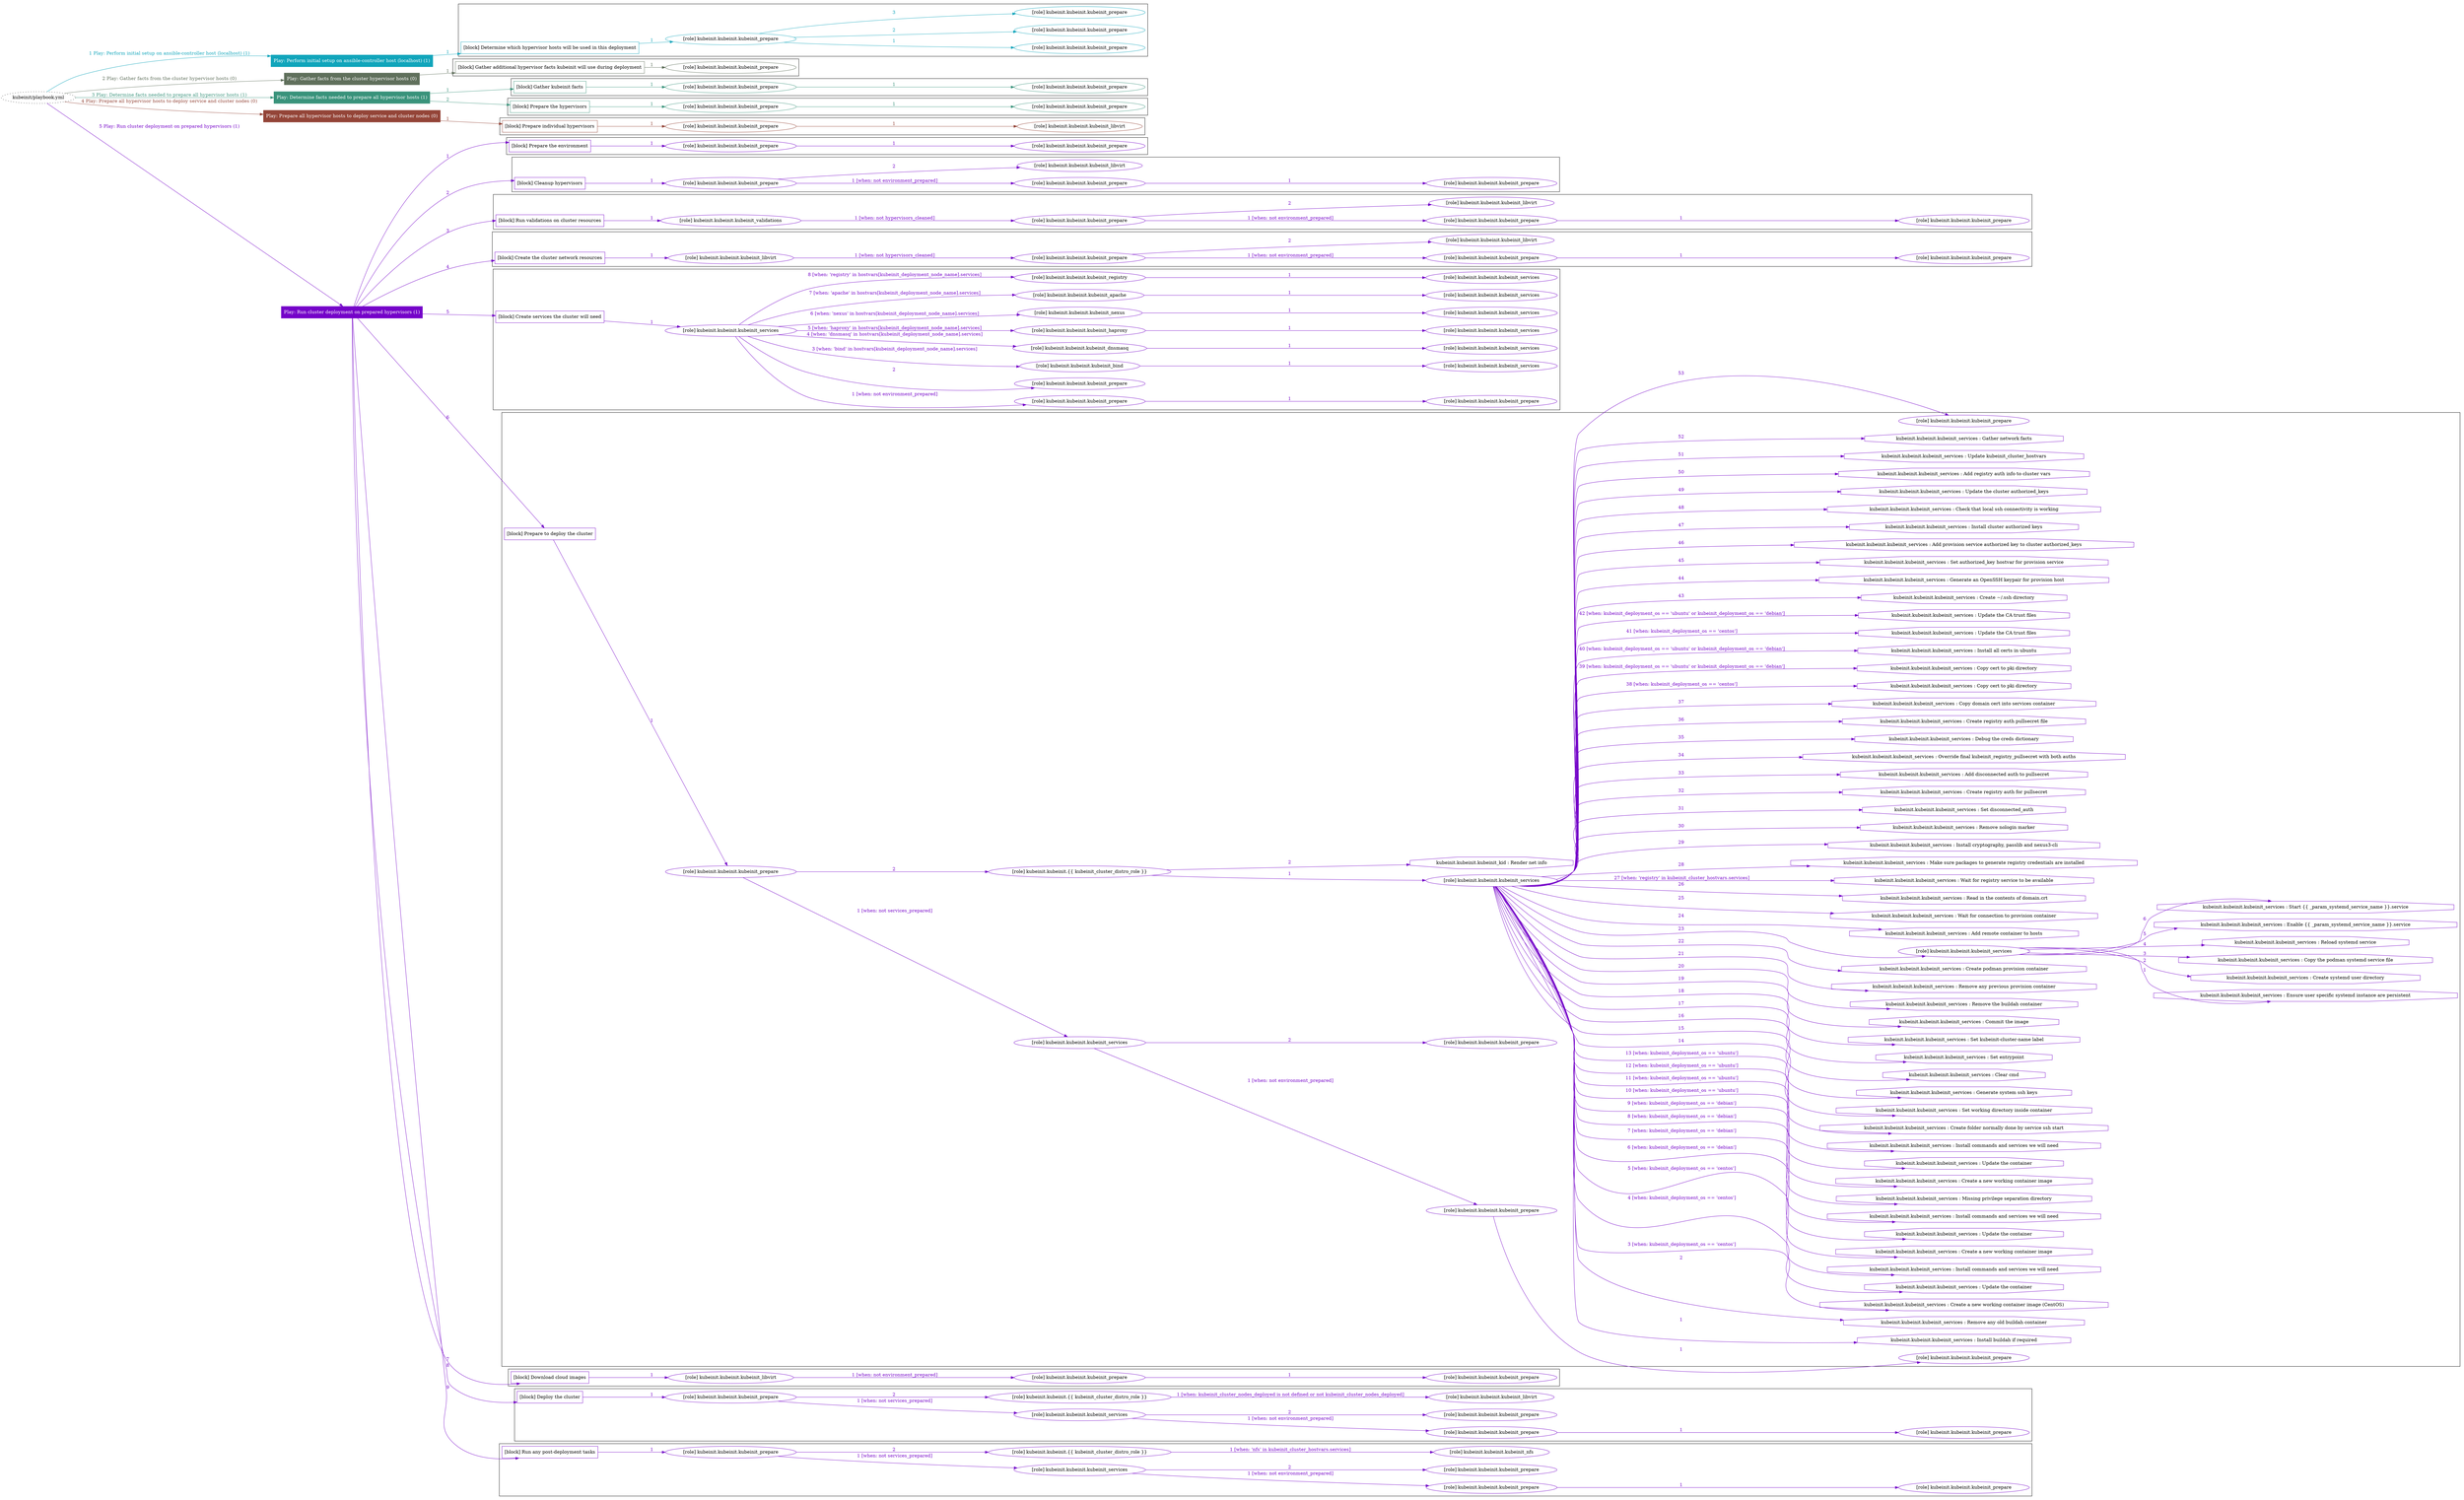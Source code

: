 digraph {
	graph [concentrate=true ordering=in rankdir=LR ratio=fill]
	edge [esep=5 sep=10]
	"kubeinit/playbook.yml" [URL="/home/runner/work/kubeinit/kubeinit/kubeinit/playbook.yml" id=playbook_a4b6e0b2 style=dotted]
	"kubeinit/playbook.yml" -> play_b3bffe6b [label="1 Play: Perform initial setup on ansible-controller host (localhost) (1)" color="#11a5bb" fontcolor="#11a5bb" id=edge_playbook_a4b6e0b2_play_b3bffe6b labeltooltip="1 Play: Perform initial setup on ansible-controller host (localhost) (1)" tooltip="1 Play: Perform initial setup on ansible-controller host (localhost) (1)"]
	subgraph "Play: Perform initial setup on ansible-controller host (localhost) (1)" {
		play_b3bffe6b [label="Play: Perform initial setup on ansible-controller host (localhost) (1)" URL="/home/runner/work/kubeinit/kubeinit/kubeinit/playbook.yml" color="#11a5bb" fontcolor="#ffffff" id=play_b3bffe6b shape=box style=filled tooltip=localhost]
		play_b3bffe6b -> block_178a0b43 [label=1 color="#11a5bb" fontcolor="#11a5bb" id=edge_1_play_b3bffe6b_block_178a0b43 labeltooltip=1 tooltip=1]
		subgraph cluster_block_178a0b43 {
			block_178a0b43 [label="[block] Determine which hypervisor hosts will be used in this deployment" URL="/home/runner/work/kubeinit/kubeinit/kubeinit/playbook.yml" color="#11a5bb" id=block_178a0b43 labeltooltip="Determine which hypervisor hosts will be used in this deployment" shape=box tooltip="Determine which hypervisor hosts will be used in this deployment"]
			block_178a0b43 -> role_e98f4683 [label="1 " color="#11a5bb" fontcolor="#11a5bb" id=edge_1_block_178a0b43_role_e98f4683 labeltooltip="1 " tooltip="1 "]
			subgraph "kubeinit.kubeinit.kubeinit_prepare" {
				role_e98f4683 [label="[role] kubeinit.kubeinit.kubeinit_prepare" URL="/home/runner/work/kubeinit/kubeinit/kubeinit/playbook.yml" color="#11a5bb" id=role_e98f4683 tooltip="kubeinit.kubeinit.kubeinit_prepare"]
				role_e98f4683 -> role_f9fe3f7d [label="1 " color="#11a5bb" fontcolor="#11a5bb" id=edge_1_role_e98f4683_role_f9fe3f7d labeltooltip="1 " tooltip="1 "]
				subgraph "kubeinit.kubeinit.kubeinit_prepare" {
					role_f9fe3f7d [label="[role] kubeinit.kubeinit.kubeinit_prepare" URL="/home/runner/.ansible/collections/ansible_collections/kubeinit/kubeinit/roles/kubeinit_prepare/tasks/build_hypervisors_group.yml" color="#11a5bb" id=role_f9fe3f7d tooltip="kubeinit.kubeinit.kubeinit_prepare"]
				}
				role_e98f4683 -> role_e36ce1fe [label="2 " color="#11a5bb" fontcolor="#11a5bb" id=edge_2_role_e98f4683_role_e36ce1fe labeltooltip="2 " tooltip="2 "]
				subgraph "kubeinit.kubeinit.kubeinit_prepare" {
					role_e36ce1fe [label="[role] kubeinit.kubeinit.kubeinit_prepare" URL="/home/runner/.ansible/collections/ansible_collections/kubeinit/kubeinit/roles/kubeinit_prepare/tasks/build_hypervisors_group.yml" color="#11a5bb" id=role_e36ce1fe tooltip="kubeinit.kubeinit.kubeinit_prepare"]
				}
				role_e98f4683 -> role_85a5ae28 [label="3 " color="#11a5bb" fontcolor="#11a5bb" id=edge_3_role_e98f4683_role_85a5ae28 labeltooltip="3 " tooltip="3 "]
				subgraph "kubeinit.kubeinit.kubeinit_prepare" {
					role_85a5ae28 [label="[role] kubeinit.kubeinit.kubeinit_prepare" URL="/home/runner/.ansible/collections/ansible_collections/kubeinit/kubeinit/roles/kubeinit_prepare/tasks/build_hypervisors_group.yml" color="#11a5bb" id=role_85a5ae28 tooltip="kubeinit.kubeinit.kubeinit_prepare"]
				}
			}
		}
	}
	"kubeinit/playbook.yml" -> play_8f9d39c9 [label="2 Play: Gather facts from the cluster hypervisor hosts (0)" color="#60705c" fontcolor="#60705c" id=edge_playbook_a4b6e0b2_play_8f9d39c9 labeltooltip="2 Play: Gather facts from the cluster hypervisor hosts (0)" tooltip="2 Play: Gather facts from the cluster hypervisor hosts (0)"]
	subgraph "Play: Gather facts from the cluster hypervisor hosts (0)" {
		play_8f9d39c9 [label="Play: Gather facts from the cluster hypervisor hosts (0)" URL="/home/runner/work/kubeinit/kubeinit/kubeinit/playbook.yml" color="#60705c" fontcolor="#ffffff" id=play_8f9d39c9 shape=box style=filled tooltip="Play: Gather facts from the cluster hypervisor hosts (0)"]
		play_8f9d39c9 -> block_21e03bfb [label=1 color="#60705c" fontcolor="#60705c" id=edge_1_play_8f9d39c9_block_21e03bfb labeltooltip=1 tooltip=1]
		subgraph cluster_block_21e03bfb {
			block_21e03bfb [label="[block] Gather additional hypervisor facts kubeinit will use during deployment" URL="/home/runner/work/kubeinit/kubeinit/kubeinit/playbook.yml" color="#60705c" id=block_21e03bfb labeltooltip="Gather additional hypervisor facts kubeinit will use during deployment" shape=box tooltip="Gather additional hypervisor facts kubeinit will use during deployment"]
			block_21e03bfb -> role_b24fac53 [label="1 " color="#60705c" fontcolor="#60705c" id=edge_1_block_21e03bfb_role_b24fac53 labeltooltip="1 " tooltip="1 "]
			subgraph "kubeinit.kubeinit.kubeinit_prepare" {
				role_b24fac53 [label="[role] kubeinit.kubeinit.kubeinit_prepare" URL="/home/runner/work/kubeinit/kubeinit/kubeinit/playbook.yml" color="#60705c" id=role_b24fac53 tooltip="kubeinit.kubeinit.kubeinit_prepare"]
			}
		}
	}
	"kubeinit/playbook.yml" -> play_ae5df13f [label="3 Play: Determine facts needed to prepare all hypervisor hosts (1)" color="#39937b" fontcolor="#39937b" id=edge_playbook_a4b6e0b2_play_ae5df13f labeltooltip="3 Play: Determine facts needed to prepare all hypervisor hosts (1)" tooltip="3 Play: Determine facts needed to prepare all hypervisor hosts (1)"]
	subgraph "Play: Determine facts needed to prepare all hypervisor hosts (1)" {
		play_ae5df13f [label="Play: Determine facts needed to prepare all hypervisor hosts (1)" URL="/home/runner/work/kubeinit/kubeinit/kubeinit/playbook.yml" color="#39937b" fontcolor="#ffffff" id=play_ae5df13f shape=box style=filled tooltip=localhost]
		play_ae5df13f -> block_f425216c [label=1 color="#39937b" fontcolor="#39937b" id=edge_1_play_ae5df13f_block_f425216c labeltooltip=1 tooltip=1]
		subgraph cluster_block_f425216c {
			block_f425216c [label="[block] Gather kubeinit facts" URL="/home/runner/work/kubeinit/kubeinit/kubeinit/playbook.yml" color="#39937b" id=block_f425216c labeltooltip="Gather kubeinit facts" shape=box tooltip="Gather kubeinit facts"]
			block_f425216c -> role_6d5baf65 [label="1 " color="#39937b" fontcolor="#39937b" id=edge_1_block_f425216c_role_6d5baf65 labeltooltip="1 " tooltip="1 "]
			subgraph "kubeinit.kubeinit.kubeinit_prepare" {
				role_6d5baf65 [label="[role] kubeinit.kubeinit.kubeinit_prepare" URL="/home/runner/work/kubeinit/kubeinit/kubeinit/playbook.yml" color="#39937b" id=role_6d5baf65 tooltip="kubeinit.kubeinit.kubeinit_prepare"]
				role_6d5baf65 -> role_113a3495 [label="1 " color="#39937b" fontcolor="#39937b" id=edge_1_role_6d5baf65_role_113a3495 labeltooltip="1 " tooltip="1 "]
				subgraph "kubeinit.kubeinit.kubeinit_prepare" {
					role_113a3495 [label="[role] kubeinit.kubeinit.kubeinit_prepare" URL="/home/runner/.ansible/collections/ansible_collections/kubeinit/kubeinit/roles/kubeinit_prepare/tasks/gather_kubeinit_facts.yml" color="#39937b" id=role_113a3495 tooltip="kubeinit.kubeinit.kubeinit_prepare"]
				}
			}
		}
		play_ae5df13f -> block_d71ecff4 [label=2 color="#39937b" fontcolor="#39937b" id=edge_2_play_ae5df13f_block_d71ecff4 labeltooltip=2 tooltip=2]
		subgraph cluster_block_d71ecff4 {
			block_d71ecff4 [label="[block] Prepare the hypervisors" URL="/home/runner/work/kubeinit/kubeinit/kubeinit/playbook.yml" color="#39937b" id=block_d71ecff4 labeltooltip="Prepare the hypervisors" shape=box tooltip="Prepare the hypervisors"]
			block_d71ecff4 -> role_08d39ac3 [label="1 " color="#39937b" fontcolor="#39937b" id=edge_1_block_d71ecff4_role_08d39ac3 labeltooltip="1 " tooltip="1 "]
			subgraph "kubeinit.kubeinit.kubeinit_prepare" {
				role_08d39ac3 [label="[role] kubeinit.kubeinit.kubeinit_prepare" URL="/home/runner/work/kubeinit/kubeinit/kubeinit/playbook.yml" color="#39937b" id=role_08d39ac3 tooltip="kubeinit.kubeinit.kubeinit_prepare"]
				role_08d39ac3 -> role_b6817bcd [label="1 " color="#39937b" fontcolor="#39937b" id=edge_1_role_08d39ac3_role_b6817bcd labeltooltip="1 " tooltip="1 "]
				subgraph "kubeinit.kubeinit.kubeinit_prepare" {
					role_b6817bcd [label="[role] kubeinit.kubeinit.kubeinit_prepare" URL="/home/runner/.ansible/collections/ansible_collections/kubeinit/kubeinit/roles/kubeinit_prepare/tasks/gather_kubeinit_facts.yml" color="#39937b" id=role_b6817bcd tooltip="kubeinit.kubeinit.kubeinit_prepare"]
				}
			}
		}
	}
	"kubeinit/playbook.yml" -> play_fc795f8e [label="4 Play: Prepare all hypervisor hosts to deploy service and cluster nodes (0)" color="#944538" fontcolor="#944538" id=edge_playbook_a4b6e0b2_play_fc795f8e labeltooltip="4 Play: Prepare all hypervisor hosts to deploy service and cluster nodes (0)" tooltip="4 Play: Prepare all hypervisor hosts to deploy service and cluster nodes (0)"]
	subgraph "Play: Prepare all hypervisor hosts to deploy service and cluster nodes (0)" {
		play_fc795f8e [label="Play: Prepare all hypervisor hosts to deploy service and cluster nodes (0)" URL="/home/runner/work/kubeinit/kubeinit/kubeinit/playbook.yml" color="#944538" fontcolor="#ffffff" id=play_fc795f8e shape=box style=filled tooltip="Play: Prepare all hypervisor hosts to deploy service and cluster nodes (0)"]
		play_fc795f8e -> block_bc32ab12 [label=1 color="#944538" fontcolor="#944538" id=edge_1_play_fc795f8e_block_bc32ab12 labeltooltip=1 tooltip=1]
		subgraph cluster_block_bc32ab12 {
			block_bc32ab12 [label="[block] Prepare individual hypervisors" URL="/home/runner/work/kubeinit/kubeinit/kubeinit/playbook.yml" color="#944538" id=block_bc32ab12 labeltooltip="Prepare individual hypervisors" shape=box tooltip="Prepare individual hypervisors"]
			block_bc32ab12 -> role_134520d2 [label="1 " color="#944538" fontcolor="#944538" id=edge_1_block_bc32ab12_role_134520d2 labeltooltip="1 " tooltip="1 "]
			subgraph "kubeinit.kubeinit.kubeinit_prepare" {
				role_134520d2 [label="[role] kubeinit.kubeinit.kubeinit_prepare" URL="/home/runner/work/kubeinit/kubeinit/kubeinit/playbook.yml" color="#944538" id=role_134520d2 tooltip="kubeinit.kubeinit.kubeinit_prepare"]
				role_134520d2 -> role_fdf3801d [label="1 " color="#944538" fontcolor="#944538" id=edge_1_role_134520d2_role_fdf3801d labeltooltip="1 " tooltip="1 "]
				subgraph "kubeinit.kubeinit.kubeinit_libvirt" {
					role_fdf3801d [label="[role] kubeinit.kubeinit.kubeinit_libvirt" URL="/home/runner/.ansible/collections/ansible_collections/kubeinit/kubeinit/roles/kubeinit_prepare/tasks/prepare_hypervisor.yml" color="#944538" id=role_fdf3801d tooltip="kubeinit.kubeinit.kubeinit_libvirt"]
				}
			}
		}
	}
	"kubeinit/playbook.yml" -> play_bcc2c983 [label="5 Play: Run cluster deployment on prepared hypervisors (1)" color="#7503c9" fontcolor="#7503c9" id=edge_playbook_a4b6e0b2_play_bcc2c983 labeltooltip="5 Play: Run cluster deployment on prepared hypervisors (1)" tooltip="5 Play: Run cluster deployment on prepared hypervisors (1)"]
	subgraph "Play: Run cluster deployment on prepared hypervisors (1)" {
		play_bcc2c983 [label="Play: Run cluster deployment on prepared hypervisors (1)" URL="/home/runner/work/kubeinit/kubeinit/kubeinit/playbook.yml" color="#7503c9" fontcolor="#ffffff" id=play_bcc2c983 shape=box style=filled tooltip=localhost]
		play_bcc2c983 -> block_161d1371 [label=1 color="#7503c9" fontcolor="#7503c9" id=edge_1_play_bcc2c983_block_161d1371 labeltooltip=1 tooltip=1]
		subgraph cluster_block_161d1371 {
			block_161d1371 [label="[block] Prepare the environment" URL="/home/runner/work/kubeinit/kubeinit/kubeinit/playbook.yml" color="#7503c9" id=block_161d1371 labeltooltip="Prepare the environment" shape=box tooltip="Prepare the environment"]
			block_161d1371 -> role_bdc46581 [label="1 " color="#7503c9" fontcolor="#7503c9" id=edge_1_block_161d1371_role_bdc46581 labeltooltip="1 " tooltip="1 "]
			subgraph "kubeinit.kubeinit.kubeinit_prepare" {
				role_bdc46581 [label="[role] kubeinit.kubeinit.kubeinit_prepare" URL="/home/runner/work/kubeinit/kubeinit/kubeinit/playbook.yml" color="#7503c9" id=role_bdc46581 tooltip="kubeinit.kubeinit.kubeinit_prepare"]
				role_bdc46581 -> role_168efc5f [label="1 " color="#7503c9" fontcolor="#7503c9" id=edge_1_role_bdc46581_role_168efc5f labeltooltip="1 " tooltip="1 "]
				subgraph "kubeinit.kubeinit.kubeinit_prepare" {
					role_168efc5f [label="[role] kubeinit.kubeinit.kubeinit_prepare" URL="/home/runner/.ansible/collections/ansible_collections/kubeinit/kubeinit/roles/kubeinit_prepare/tasks/gather_kubeinit_facts.yml" color="#7503c9" id=role_168efc5f tooltip="kubeinit.kubeinit.kubeinit_prepare"]
				}
			}
		}
		play_bcc2c983 -> block_5e91cfac [label=2 color="#7503c9" fontcolor="#7503c9" id=edge_2_play_bcc2c983_block_5e91cfac labeltooltip=2 tooltip=2]
		subgraph cluster_block_5e91cfac {
			block_5e91cfac [label="[block] Cleanup hypervisors" URL="/home/runner/work/kubeinit/kubeinit/kubeinit/playbook.yml" color="#7503c9" id=block_5e91cfac labeltooltip="Cleanup hypervisors" shape=box tooltip="Cleanup hypervisors"]
			block_5e91cfac -> role_bce36446 [label="1 " color="#7503c9" fontcolor="#7503c9" id=edge_1_block_5e91cfac_role_bce36446 labeltooltip="1 " tooltip="1 "]
			subgraph "kubeinit.kubeinit.kubeinit_prepare" {
				role_bce36446 [label="[role] kubeinit.kubeinit.kubeinit_prepare" URL="/home/runner/work/kubeinit/kubeinit/kubeinit/playbook.yml" color="#7503c9" id=role_bce36446 tooltip="kubeinit.kubeinit.kubeinit_prepare"]
				role_bce36446 -> role_d2784db7 [label="1 [when: not environment_prepared]" color="#7503c9" fontcolor="#7503c9" id=edge_1_role_bce36446_role_d2784db7 labeltooltip="1 [when: not environment_prepared]" tooltip="1 [when: not environment_prepared]"]
				subgraph "kubeinit.kubeinit.kubeinit_prepare" {
					role_d2784db7 [label="[role] kubeinit.kubeinit.kubeinit_prepare" URL="/home/runner/.ansible/collections/ansible_collections/kubeinit/kubeinit/roles/kubeinit_prepare/tasks/cleanup_hypervisors.yml" color="#7503c9" id=role_d2784db7 tooltip="kubeinit.kubeinit.kubeinit_prepare"]
					role_d2784db7 -> role_6d6d9bfa [label="1 " color="#7503c9" fontcolor="#7503c9" id=edge_1_role_d2784db7_role_6d6d9bfa labeltooltip="1 " tooltip="1 "]
					subgraph "kubeinit.kubeinit.kubeinit_prepare" {
						role_6d6d9bfa [label="[role] kubeinit.kubeinit.kubeinit_prepare" URL="/home/runner/.ansible/collections/ansible_collections/kubeinit/kubeinit/roles/kubeinit_prepare/tasks/gather_kubeinit_facts.yml" color="#7503c9" id=role_6d6d9bfa tooltip="kubeinit.kubeinit.kubeinit_prepare"]
					}
				}
				role_bce36446 -> role_2284d2cf [label="2 " color="#7503c9" fontcolor="#7503c9" id=edge_2_role_bce36446_role_2284d2cf labeltooltip="2 " tooltip="2 "]
				subgraph "kubeinit.kubeinit.kubeinit_libvirt" {
					role_2284d2cf [label="[role] kubeinit.kubeinit.kubeinit_libvirt" URL="/home/runner/.ansible/collections/ansible_collections/kubeinit/kubeinit/roles/kubeinit_prepare/tasks/cleanup_hypervisors.yml" color="#7503c9" id=role_2284d2cf tooltip="kubeinit.kubeinit.kubeinit_libvirt"]
				}
			}
		}
		play_bcc2c983 -> block_5b42700a [label=3 color="#7503c9" fontcolor="#7503c9" id=edge_3_play_bcc2c983_block_5b42700a labeltooltip=3 tooltip=3]
		subgraph cluster_block_5b42700a {
			block_5b42700a [label="[block] Run validations on cluster resources" URL="/home/runner/work/kubeinit/kubeinit/kubeinit/playbook.yml" color="#7503c9" id=block_5b42700a labeltooltip="Run validations on cluster resources" shape=box tooltip="Run validations on cluster resources"]
			block_5b42700a -> role_c82a28bd [label="1 " color="#7503c9" fontcolor="#7503c9" id=edge_1_block_5b42700a_role_c82a28bd labeltooltip="1 " tooltip="1 "]
			subgraph "kubeinit.kubeinit.kubeinit_validations" {
				role_c82a28bd [label="[role] kubeinit.kubeinit.kubeinit_validations" URL="/home/runner/work/kubeinit/kubeinit/kubeinit/playbook.yml" color="#7503c9" id=role_c82a28bd tooltip="kubeinit.kubeinit.kubeinit_validations"]
				role_c82a28bd -> role_7fb5ce39 [label="1 [when: not hypervisors_cleaned]" color="#7503c9" fontcolor="#7503c9" id=edge_1_role_c82a28bd_role_7fb5ce39 labeltooltip="1 [when: not hypervisors_cleaned]" tooltip="1 [when: not hypervisors_cleaned]"]
				subgraph "kubeinit.kubeinit.kubeinit_prepare" {
					role_7fb5ce39 [label="[role] kubeinit.kubeinit.kubeinit_prepare" URL="/home/runner/.ansible/collections/ansible_collections/kubeinit/kubeinit/roles/kubeinit_validations/tasks/main.yml" color="#7503c9" id=role_7fb5ce39 tooltip="kubeinit.kubeinit.kubeinit_prepare"]
					role_7fb5ce39 -> role_9a073c9e [label="1 [when: not environment_prepared]" color="#7503c9" fontcolor="#7503c9" id=edge_1_role_7fb5ce39_role_9a073c9e labeltooltip="1 [when: not environment_prepared]" tooltip="1 [when: not environment_prepared]"]
					subgraph "kubeinit.kubeinit.kubeinit_prepare" {
						role_9a073c9e [label="[role] kubeinit.kubeinit.kubeinit_prepare" URL="/home/runner/.ansible/collections/ansible_collections/kubeinit/kubeinit/roles/kubeinit_prepare/tasks/cleanup_hypervisors.yml" color="#7503c9" id=role_9a073c9e tooltip="kubeinit.kubeinit.kubeinit_prepare"]
						role_9a073c9e -> role_964859aa [label="1 " color="#7503c9" fontcolor="#7503c9" id=edge_1_role_9a073c9e_role_964859aa labeltooltip="1 " tooltip="1 "]
						subgraph "kubeinit.kubeinit.kubeinit_prepare" {
							role_964859aa [label="[role] kubeinit.kubeinit.kubeinit_prepare" URL="/home/runner/.ansible/collections/ansible_collections/kubeinit/kubeinit/roles/kubeinit_prepare/tasks/gather_kubeinit_facts.yml" color="#7503c9" id=role_964859aa tooltip="kubeinit.kubeinit.kubeinit_prepare"]
						}
					}
					role_7fb5ce39 -> role_6aed6481 [label="2 " color="#7503c9" fontcolor="#7503c9" id=edge_2_role_7fb5ce39_role_6aed6481 labeltooltip="2 " tooltip="2 "]
					subgraph "kubeinit.kubeinit.kubeinit_libvirt" {
						role_6aed6481 [label="[role] kubeinit.kubeinit.kubeinit_libvirt" URL="/home/runner/.ansible/collections/ansible_collections/kubeinit/kubeinit/roles/kubeinit_prepare/tasks/cleanup_hypervisors.yml" color="#7503c9" id=role_6aed6481 tooltip="kubeinit.kubeinit.kubeinit_libvirt"]
					}
				}
			}
		}
		play_bcc2c983 -> block_0c2fef9f [label=4 color="#7503c9" fontcolor="#7503c9" id=edge_4_play_bcc2c983_block_0c2fef9f labeltooltip=4 tooltip=4]
		subgraph cluster_block_0c2fef9f {
			block_0c2fef9f [label="[block] Create the cluster network resources" URL="/home/runner/work/kubeinit/kubeinit/kubeinit/playbook.yml" color="#7503c9" id=block_0c2fef9f labeltooltip="Create the cluster network resources" shape=box tooltip="Create the cluster network resources"]
			block_0c2fef9f -> role_09c6e308 [label="1 " color="#7503c9" fontcolor="#7503c9" id=edge_1_block_0c2fef9f_role_09c6e308 labeltooltip="1 " tooltip="1 "]
			subgraph "kubeinit.kubeinit.kubeinit_libvirt" {
				role_09c6e308 [label="[role] kubeinit.kubeinit.kubeinit_libvirt" URL="/home/runner/work/kubeinit/kubeinit/kubeinit/playbook.yml" color="#7503c9" id=role_09c6e308 tooltip="kubeinit.kubeinit.kubeinit_libvirt"]
				role_09c6e308 -> role_a3535a6e [label="1 [when: not hypervisors_cleaned]" color="#7503c9" fontcolor="#7503c9" id=edge_1_role_09c6e308_role_a3535a6e labeltooltip="1 [when: not hypervisors_cleaned]" tooltip="1 [when: not hypervisors_cleaned]"]
				subgraph "kubeinit.kubeinit.kubeinit_prepare" {
					role_a3535a6e [label="[role] kubeinit.kubeinit.kubeinit_prepare" URL="/home/runner/.ansible/collections/ansible_collections/kubeinit/kubeinit/roles/kubeinit_libvirt/tasks/create_network.yml" color="#7503c9" id=role_a3535a6e tooltip="kubeinit.kubeinit.kubeinit_prepare"]
					role_a3535a6e -> role_1222992d [label="1 [when: not environment_prepared]" color="#7503c9" fontcolor="#7503c9" id=edge_1_role_a3535a6e_role_1222992d labeltooltip="1 [when: not environment_prepared]" tooltip="1 [when: not environment_prepared]"]
					subgraph "kubeinit.kubeinit.kubeinit_prepare" {
						role_1222992d [label="[role] kubeinit.kubeinit.kubeinit_prepare" URL="/home/runner/.ansible/collections/ansible_collections/kubeinit/kubeinit/roles/kubeinit_prepare/tasks/cleanup_hypervisors.yml" color="#7503c9" id=role_1222992d tooltip="kubeinit.kubeinit.kubeinit_prepare"]
						role_1222992d -> role_5e7f42a5 [label="1 " color="#7503c9" fontcolor="#7503c9" id=edge_1_role_1222992d_role_5e7f42a5 labeltooltip="1 " tooltip="1 "]
						subgraph "kubeinit.kubeinit.kubeinit_prepare" {
							role_5e7f42a5 [label="[role] kubeinit.kubeinit.kubeinit_prepare" URL="/home/runner/.ansible/collections/ansible_collections/kubeinit/kubeinit/roles/kubeinit_prepare/tasks/gather_kubeinit_facts.yml" color="#7503c9" id=role_5e7f42a5 tooltip="kubeinit.kubeinit.kubeinit_prepare"]
						}
					}
					role_a3535a6e -> role_43cc0be0 [label="2 " color="#7503c9" fontcolor="#7503c9" id=edge_2_role_a3535a6e_role_43cc0be0 labeltooltip="2 " tooltip="2 "]
					subgraph "kubeinit.kubeinit.kubeinit_libvirt" {
						role_43cc0be0 [label="[role] kubeinit.kubeinit.kubeinit_libvirt" URL="/home/runner/.ansible/collections/ansible_collections/kubeinit/kubeinit/roles/kubeinit_prepare/tasks/cleanup_hypervisors.yml" color="#7503c9" id=role_43cc0be0 tooltip="kubeinit.kubeinit.kubeinit_libvirt"]
					}
				}
			}
		}
		play_bcc2c983 -> block_884f86ff [label=5 color="#7503c9" fontcolor="#7503c9" id=edge_5_play_bcc2c983_block_884f86ff labeltooltip=5 tooltip=5]
		subgraph cluster_block_884f86ff {
			block_884f86ff [label="[block] Create services the cluster will need" URL="/home/runner/work/kubeinit/kubeinit/kubeinit/playbook.yml" color="#7503c9" id=block_884f86ff labeltooltip="Create services the cluster will need" shape=box tooltip="Create services the cluster will need"]
			block_884f86ff -> role_e095dd13 [label="1 " color="#7503c9" fontcolor="#7503c9" id=edge_1_block_884f86ff_role_e095dd13 labeltooltip="1 " tooltip="1 "]
			subgraph "kubeinit.kubeinit.kubeinit_services" {
				role_e095dd13 [label="[role] kubeinit.kubeinit.kubeinit_services" URL="/home/runner/work/kubeinit/kubeinit/kubeinit/playbook.yml" color="#7503c9" id=role_e095dd13 tooltip="kubeinit.kubeinit.kubeinit_services"]
				role_e095dd13 -> role_10910d98 [label="1 [when: not environment_prepared]" color="#7503c9" fontcolor="#7503c9" id=edge_1_role_e095dd13_role_10910d98 labeltooltip="1 [when: not environment_prepared]" tooltip="1 [when: not environment_prepared]"]
				subgraph "kubeinit.kubeinit.kubeinit_prepare" {
					role_10910d98 [label="[role] kubeinit.kubeinit.kubeinit_prepare" URL="/home/runner/.ansible/collections/ansible_collections/kubeinit/kubeinit/roles/kubeinit_services/tasks/main.yml" color="#7503c9" id=role_10910d98 tooltip="kubeinit.kubeinit.kubeinit_prepare"]
					role_10910d98 -> role_769333a0 [label="1 " color="#7503c9" fontcolor="#7503c9" id=edge_1_role_10910d98_role_769333a0 labeltooltip="1 " tooltip="1 "]
					subgraph "kubeinit.kubeinit.kubeinit_prepare" {
						role_769333a0 [label="[role] kubeinit.kubeinit.kubeinit_prepare" URL="/home/runner/.ansible/collections/ansible_collections/kubeinit/kubeinit/roles/kubeinit_prepare/tasks/gather_kubeinit_facts.yml" color="#7503c9" id=role_769333a0 tooltip="kubeinit.kubeinit.kubeinit_prepare"]
					}
				}
				role_e095dd13 -> role_178e15f2 [label="2 " color="#7503c9" fontcolor="#7503c9" id=edge_2_role_e095dd13_role_178e15f2 labeltooltip="2 " tooltip="2 "]
				subgraph "kubeinit.kubeinit.kubeinit_prepare" {
					role_178e15f2 [label="[role] kubeinit.kubeinit.kubeinit_prepare" URL="/home/runner/.ansible/collections/ansible_collections/kubeinit/kubeinit/roles/kubeinit_services/tasks/00_create_service_pod.yml" color="#7503c9" id=role_178e15f2 tooltip="kubeinit.kubeinit.kubeinit_prepare"]
				}
				role_e095dd13 -> role_0f89f1ba [label="3 [when: 'bind' in hostvars[kubeinit_deployment_node_name].services]" color="#7503c9" fontcolor="#7503c9" id=edge_3_role_e095dd13_role_0f89f1ba labeltooltip="3 [when: 'bind' in hostvars[kubeinit_deployment_node_name].services]" tooltip="3 [when: 'bind' in hostvars[kubeinit_deployment_node_name].services]"]
				subgraph "kubeinit.kubeinit.kubeinit_bind" {
					role_0f89f1ba [label="[role] kubeinit.kubeinit.kubeinit_bind" URL="/home/runner/.ansible/collections/ansible_collections/kubeinit/kubeinit/roles/kubeinit_services/tasks/start_services_containers.yml" color="#7503c9" id=role_0f89f1ba tooltip="kubeinit.kubeinit.kubeinit_bind"]
					role_0f89f1ba -> role_11613312 [label="1 " color="#7503c9" fontcolor="#7503c9" id=edge_1_role_0f89f1ba_role_11613312 labeltooltip="1 " tooltip="1 "]
					subgraph "kubeinit.kubeinit.kubeinit_services" {
						role_11613312 [label="[role] kubeinit.kubeinit.kubeinit_services" URL="/home/runner/.ansible/collections/ansible_collections/kubeinit/kubeinit/roles/kubeinit_bind/tasks/main.yml" color="#7503c9" id=role_11613312 tooltip="kubeinit.kubeinit.kubeinit_services"]
					}
				}
				role_e095dd13 -> role_dd5ff234 [label="4 [when: 'dnsmasq' in hostvars[kubeinit_deployment_node_name].services]" color="#7503c9" fontcolor="#7503c9" id=edge_4_role_e095dd13_role_dd5ff234 labeltooltip="4 [when: 'dnsmasq' in hostvars[kubeinit_deployment_node_name].services]" tooltip="4 [when: 'dnsmasq' in hostvars[kubeinit_deployment_node_name].services]"]
				subgraph "kubeinit.kubeinit.kubeinit_dnsmasq" {
					role_dd5ff234 [label="[role] kubeinit.kubeinit.kubeinit_dnsmasq" URL="/home/runner/.ansible/collections/ansible_collections/kubeinit/kubeinit/roles/kubeinit_services/tasks/start_services_containers.yml" color="#7503c9" id=role_dd5ff234 tooltip="kubeinit.kubeinit.kubeinit_dnsmasq"]
					role_dd5ff234 -> role_e79ce1f5 [label="1 " color="#7503c9" fontcolor="#7503c9" id=edge_1_role_dd5ff234_role_e79ce1f5 labeltooltip="1 " tooltip="1 "]
					subgraph "kubeinit.kubeinit.kubeinit_services" {
						role_e79ce1f5 [label="[role] kubeinit.kubeinit.kubeinit_services" URL="/home/runner/.ansible/collections/ansible_collections/kubeinit/kubeinit/roles/kubeinit_dnsmasq/tasks/main.yml" color="#7503c9" id=role_e79ce1f5 tooltip="kubeinit.kubeinit.kubeinit_services"]
					}
				}
				role_e095dd13 -> role_c9fd7fa3 [label="5 [when: 'haproxy' in hostvars[kubeinit_deployment_node_name].services]" color="#7503c9" fontcolor="#7503c9" id=edge_5_role_e095dd13_role_c9fd7fa3 labeltooltip="5 [when: 'haproxy' in hostvars[kubeinit_deployment_node_name].services]" tooltip="5 [when: 'haproxy' in hostvars[kubeinit_deployment_node_name].services]"]
				subgraph "kubeinit.kubeinit.kubeinit_haproxy" {
					role_c9fd7fa3 [label="[role] kubeinit.kubeinit.kubeinit_haproxy" URL="/home/runner/.ansible/collections/ansible_collections/kubeinit/kubeinit/roles/kubeinit_services/tasks/start_services_containers.yml" color="#7503c9" id=role_c9fd7fa3 tooltip="kubeinit.kubeinit.kubeinit_haproxy"]
					role_c9fd7fa3 -> role_6eacce7f [label="1 " color="#7503c9" fontcolor="#7503c9" id=edge_1_role_c9fd7fa3_role_6eacce7f labeltooltip="1 " tooltip="1 "]
					subgraph "kubeinit.kubeinit.kubeinit_services" {
						role_6eacce7f [label="[role] kubeinit.kubeinit.kubeinit_services" URL="/home/runner/.ansible/collections/ansible_collections/kubeinit/kubeinit/roles/kubeinit_haproxy/tasks/main.yml" color="#7503c9" id=role_6eacce7f tooltip="kubeinit.kubeinit.kubeinit_services"]
					}
				}
				role_e095dd13 -> role_d63c9f1c [label="6 [when: 'nexus' in hostvars[kubeinit_deployment_node_name].services]" color="#7503c9" fontcolor="#7503c9" id=edge_6_role_e095dd13_role_d63c9f1c labeltooltip="6 [when: 'nexus' in hostvars[kubeinit_deployment_node_name].services]" tooltip="6 [when: 'nexus' in hostvars[kubeinit_deployment_node_name].services]"]
				subgraph "kubeinit.kubeinit.kubeinit_nexus" {
					role_d63c9f1c [label="[role] kubeinit.kubeinit.kubeinit_nexus" URL="/home/runner/.ansible/collections/ansible_collections/kubeinit/kubeinit/roles/kubeinit_services/tasks/start_services_containers.yml" color="#7503c9" id=role_d63c9f1c tooltip="kubeinit.kubeinit.kubeinit_nexus"]
					role_d63c9f1c -> role_d74812fc [label="1 " color="#7503c9" fontcolor="#7503c9" id=edge_1_role_d63c9f1c_role_d74812fc labeltooltip="1 " tooltip="1 "]
					subgraph "kubeinit.kubeinit.kubeinit_services" {
						role_d74812fc [label="[role] kubeinit.kubeinit.kubeinit_services" URL="/home/runner/.ansible/collections/ansible_collections/kubeinit/kubeinit/roles/kubeinit_nexus/tasks/main.yml" color="#7503c9" id=role_d74812fc tooltip="kubeinit.kubeinit.kubeinit_services"]
					}
				}
				role_e095dd13 -> role_b73d928f [label="7 [when: 'apache' in hostvars[kubeinit_deployment_node_name].services]" color="#7503c9" fontcolor="#7503c9" id=edge_7_role_e095dd13_role_b73d928f labeltooltip="7 [when: 'apache' in hostvars[kubeinit_deployment_node_name].services]" tooltip="7 [when: 'apache' in hostvars[kubeinit_deployment_node_name].services]"]
				subgraph "kubeinit.kubeinit.kubeinit_apache" {
					role_b73d928f [label="[role] kubeinit.kubeinit.kubeinit_apache" URL="/home/runner/.ansible/collections/ansible_collections/kubeinit/kubeinit/roles/kubeinit_services/tasks/start_services_containers.yml" color="#7503c9" id=role_b73d928f tooltip="kubeinit.kubeinit.kubeinit_apache"]
					role_b73d928f -> role_67b1980c [label="1 " color="#7503c9" fontcolor="#7503c9" id=edge_1_role_b73d928f_role_67b1980c labeltooltip="1 " tooltip="1 "]
					subgraph "kubeinit.kubeinit.kubeinit_services" {
						role_67b1980c [label="[role] kubeinit.kubeinit.kubeinit_services" URL="/home/runner/.ansible/collections/ansible_collections/kubeinit/kubeinit/roles/kubeinit_apache/tasks/main.yml" color="#7503c9" id=role_67b1980c tooltip="kubeinit.kubeinit.kubeinit_services"]
					}
				}
				role_e095dd13 -> role_71ee6b5c [label="8 [when: 'registry' in hostvars[kubeinit_deployment_node_name].services]" color="#7503c9" fontcolor="#7503c9" id=edge_8_role_e095dd13_role_71ee6b5c labeltooltip="8 [when: 'registry' in hostvars[kubeinit_deployment_node_name].services]" tooltip="8 [when: 'registry' in hostvars[kubeinit_deployment_node_name].services]"]
				subgraph "kubeinit.kubeinit.kubeinit_registry" {
					role_71ee6b5c [label="[role] kubeinit.kubeinit.kubeinit_registry" URL="/home/runner/.ansible/collections/ansible_collections/kubeinit/kubeinit/roles/kubeinit_services/tasks/start_services_containers.yml" color="#7503c9" id=role_71ee6b5c tooltip="kubeinit.kubeinit.kubeinit_registry"]
					role_71ee6b5c -> role_8e12e3b5 [label="1 " color="#7503c9" fontcolor="#7503c9" id=edge_1_role_71ee6b5c_role_8e12e3b5 labeltooltip="1 " tooltip="1 "]
					subgraph "kubeinit.kubeinit.kubeinit_services" {
						role_8e12e3b5 [label="[role] kubeinit.kubeinit.kubeinit_services" URL="/home/runner/.ansible/collections/ansible_collections/kubeinit/kubeinit/roles/kubeinit_registry/tasks/main.yml" color="#7503c9" id=role_8e12e3b5 tooltip="kubeinit.kubeinit.kubeinit_services"]
					}
				}
			}
		}
		play_bcc2c983 -> block_32c38523 [label=6 color="#7503c9" fontcolor="#7503c9" id=edge_6_play_bcc2c983_block_32c38523 labeltooltip=6 tooltip=6]
		subgraph cluster_block_32c38523 {
			block_32c38523 [label="[block] Prepare to deploy the cluster" URL="/home/runner/work/kubeinit/kubeinit/kubeinit/playbook.yml" color="#7503c9" id=block_32c38523 labeltooltip="Prepare to deploy the cluster" shape=box tooltip="Prepare to deploy the cluster"]
			block_32c38523 -> role_c7680767 [label="1 " color="#7503c9" fontcolor="#7503c9" id=edge_1_block_32c38523_role_c7680767 labeltooltip="1 " tooltip="1 "]
			subgraph "kubeinit.kubeinit.kubeinit_prepare" {
				role_c7680767 [label="[role] kubeinit.kubeinit.kubeinit_prepare" URL="/home/runner/work/kubeinit/kubeinit/kubeinit/playbook.yml" color="#7503c9" id=role_c7680767 tooltip="kubeinit.kubeinit.kubeinit_prepare"]
				role_c7680767 -> role_33eaf3b7 [label="1 [when: not services_prepared]" color="#7503c9" fontcolor="#7503c9" id=edge_1_role_c7680767_role_33eaf3b7 labeltooltip="1 [when: not services_prepared]" tooltip="1 [when: not services_prepared]"]
				subgraph "kubeinit.kubeinit.kubeinit_services" {
					role_33eaf3b7 [label="[role] kubeinit.kubeinit.kubeinit_services" URL="/home/runner/.ansible/collections/ansible_collections/kubeinit/kubeinit/roles/kubeinit_prepare/tasks/prepare_cluster.yml" color="#7503c9" id=role_33eaf3b7 tooltip="kubeinit.kubeinit.kubeinit_services"]
					role_33eaf3b7 -> role_10f8b340 [label="1 [when: not environment_prepared]" color="#7503c9" fontcolor="#7503c9" id=edge_1_role_33eaf3b7_role_10f8b340 labeltooltip="1 [when: not environment_prepared]" tooltip="1 [when: not environment_prepared]"]
					subgraph "kubeinit.kubeinit.kubeinit_prepare" {
						role_10f8b340 [label="[role] kubeinit.kubeinit.kubeinit_prepare" URL="/home/runner/.ansible/collections/ansible_collections/kubeinit/kubeinit/roles/kubeinit_services/tasks/prepare_services.yml" color="#7503c9" id=role_10f8b340 tooltip="kubeinit.kubeinit.kubeinit_prepare"]
						role_10f8b340 -> role_2bef0c09 [label="1 " color="#7503c9" fontcolor="#7503c9" id=edge_1_role_10f8b340_role_2bef0c09 labeltooltip="1 " tooltip="1 "]
						subgraph "kubeinit.kubeinit.kubeinit_prepare" {
							role_2bef0c09 [label="[role] kubeinit.kubeinit.kubeinit_prepare" URL="/home/runner/.ansible/collections/ansible_collections/kubeinit/kubeinit/roles/kubeinit_prepare/tasks/gather_kubeinit_facts.yml" color="#7503c9" id=role_2bef0c09 tooltip="kubeinit.kubeinit.kubeinit_prepare"]
						}
					}
					role_33eaf3b7 -> role_e4fa4c8f [label="2 " color="#7503c9" fontcolor="#7503c9" id=edge_2_role_33eaf3b7_role_e4fa4c8f labeltooltip="2 " tooltip="2 "]
					subgraph "kubeinit.kubeinit.kubeinit_prepare" {
						role_e4fa4c8f [label="[role] kubeinit.kubeinit.kubeinit_prepare" URL="/home/runner/.ansible/collections/ansible_collections/kubeinit/kubeinit/roles/kubeinit_services/tasks/prepare_services.yml" color="#7503c9" id=role_e4fa4c8f tooltip="kubeinit.kubeinit.kubeinit_prepare"]
					}
				}
				role_c7680767 -> role_4d5daf83 [label="2 " color="#7503c9" fontcolor="#7503c9" id=edge_2_role_c7680767_role_4d5daf83 labeltooltip="2 " tooltip="2 "]
				subgraph "kubeinit.kubeinit.{{ kubeinit_cluster_distro_role }}" {
					role_4d5daf83 [label="[role] kubeinit.kubeinit.{{ kubeinit_cluster_distro_role }}" URL="/home/runner/.ansible/collections/ansible_collections/kubeinit/kubeinit/roles/kubeinit_prepare/tasks/prepare_cluster.yml" color="#7503c9" id=role_4d5daf83 tooltip="kubeinit.kubeinit.{{ kubeinit_cluster_distro_role }}"]
					role_4d5daf83 -> role_8c0cb617 [label="1 " color="#7503c9" fontcolor="#7503c9" id=edge_1_role_4d5daf83_role_8c0cb617 labeltooltip="1 " tooltip="1 "]
					subgraph "kubeinit.kubeinit.kubeinit_services" {
						role_8c0cb617 [label="[role] kubeinit.kubeinit.kubeinit_services" URL="/home/runner/.ansible/collections/ansible_collections/kubeinit/kubeinit/roles/kubeinit_kid/tasks/prepare_cluster.yml" color="#7503c9" id=role_8c0cb617 tooltip="kubeinit.kubeinit.kubeinit_services"]
						task_d9df0fb3 [label="kubeinit.kubeinit.kubeinit_services : Install buildah if required" URL="/home/runner/.ansible/collections/ansible_collections/kubeinit/kubeinit/roles/kubeinit_services/tasks/create_provision_container.yml" color="#7503c9" id=task_d9df0fb3 shape=octagon tooltip="kubeinit.kubeinit.kubeinit_services : Install buildah if required"]
						role_8c0cb617 -> task_d9df0fb3 [label="1 " color="#7503c9" fontcolor="#7503c9" id=edge_1_role_8c0cb617_task_d9df0fb3 labeltooltip="1 " tooltip="1 "]
						task_f9ddfbdb [label="kubeinit.kubeinit.kubeinit_services : Remove any old buildah container" URL="/home/runner/.ansible/collections/ansible_collections/kubeinit/kubeinit/roles/kubeinit_services/tasks/create_provision_container.yml" color="#7503c9" id=task_f9ddfbdb shape=octagon tooltip="kubeinit.kubeinit.kubeinit_services : Remove any old buildah container"]
						role_8c0cb617 -> task_f9ddfbdb [label="2 " color="#7503c9" fontcolor="#7503c9" id=edge_2_role_8c0cb617_task_f9ddfbdb labeltooltip="2 " tooltip="2 "]
						task_af77dc5d [label="kubeinit.kubeinit.kubeinit_services : Create a new working container image (CentOS)" URL="/home/runner/.ansible/collections/ansible_collections/kubeinit/kubeinit/roles/kubeinit_services/tasks/create_provision_container.yml" color="#7503c9" id=task_af77dc5d shape=octagon tooltip="kubeinit.kubeinit.kubeinit_services : Create a new working container image (CentOS)"]
						role_8c0cb617 -> task_af77dc5d [label="3 [when: kubeinit_deployment_os == 'centos']" color="#7503c9" fontcolor="#7503c9" id=edge_3_role_8c0cb617_task_af77dc5d labeltooltip="3 [when: kubeinit_deployment_os == 'centos']" tooltip="3 [when: kubeinit_deployment_os == 'centos']"]
						task_13055f3a [label="kubeinit.kubeinit.kubeinit_services : Update the container" URL="/home/runner/.ansible/collections/ansible_collections/kubeinit/kubeinit/roles/kubeinit_services/tasks/create_provision_container.yml" color="#7503c9" id=task_13055f3a shape=octagon tooltip="kubeinit.kubeinit.kubeinit_services : Update the container"]
						role_8c0cb617 -> task_13055f3a [label="4 [when: kubeinit_deployment_os == 'centos']" color="#7503c9" fontcolor="#7503c9" id=edge_4_role_8c0cb617_task_13055f3a labeltooltip="4 [when: kubeinit_deployment_os == 'centos']" tooltip="4 [when: kubeinit_deployment_os == 'centos']"]
						task_76d1387e [label="kubeinit.kubeinit.kubeinit_services : Install commands and services we will need" URL="/home/runner/.ansible/collections/ansible_collections/kubeinit/kubeinit/roles/kubeinit_services/tasks/create_provision_container.yml" color="#7503c9" id=task_76d1387e shape=octagon tooltip="kubeinit.kubeinit.kubeinit_services : Install commands and services we will need"]
						role_8c0cb617 -> task_76d1387e [label="5 [when: kubeinit_deployment_os == 'centos']" color="#7503c9" fontcolor="#7503c9" id=edge_5_role_8c0cb617_task_76d1387e labeltooltip="5 [when: kubeinit_deployment_os == 'centos']" tooltip="5 [when: kubeinit_deployment_os == 'centos']"]
						task_b6ba4917 [label="kubeinit.kubeinit.kubeinit_services : Create a new working container image" URL="/home/runner/.ansible/collections/ansible_collections/kubeinit/kubeinit/roles/kubeinit_services/tasks/create_provision_container.yml" color="#7503c9" id=task_b6ba4917 shape=octagon tooltip="kubeinit.kubeinit.kubeinit_services : Create a new working container image"]
						role_8c0cb617 -> task_b6ba4917 [label="6 [when: kubeinit_deployment_os == 'debian']" color="#7503c9" fontcolor="#7503c9" id=edge_6_role_8c0cb617_task_b6ba4917 labeltooltip="6 [when: kubeinit_deployment_os == 'debian']" tooltip="6 [when: kubeinit_deployment_os == 'debian']"]
						task_08c8115a [label="kubeinit.kubeinit.kubeinit_services : Update the container" URL="/home/runner/.ansible/collections/ansible_collections/kubeinit/kubeinit/roles/kubeinit_services/tasks/create_provision_container.yml" color="#7503c9" id=task_08c8115a shape=octagon tooltip="kubeinit.kubeinit.kubeinit_services : Update the container"]
						role_8c0cb617 -> task_08c8115a [label="7 [when: kubeinit_deployment_os == 'debian']" color="#7503c9" fontcolor="#7503c9" id=edge_7_role_8c0cb617_task_08c8115a labeltooltip="7 [when: kubeinit_deployment_os == 'debian']" tooltip="7 [when: kubeinit_deployment_os == 'debian']"]
						task_d8f32cff [label="kubeinit.kubeinit.kubeinit_services : Install commands and services we will need" URL="/home/runner/.ansible/collections/ansible_collections/kubeinit/kubeinit/roles/kubeinit_services/tasks/create_provision_container.yml" color="#7503c9" id=task_d8f32cff shape=octagon tooltip="kubeinit.kubeinit.kubeinit_services : Install commands and services we will need"]
						role_8c0cb617 -> task_d8f32cff [label="8 [when: kubeinit_deployment_os == 'debian']" color="#7503c9" fontcolor="#7503c9" id=edge_8_role_8c0cb617_task_d8f32cff labeltooltip="8 [when: kubeinit_deployment_os == 'debian']" tooltip="8 [when: kubeinit_deployment_os == 'debian']"]
						task_dcbb33a8 [label="kubeinit.kubeinit.kubeinit_services : Missing privilege separation directory" URL="/home/runner/.ansible/collections/ansible_collections/kubeinit/kubeinit/roles/kubeinit_services/tasks/create_provision_container.yml" color="#7503c9" id=task_dcbb33a8 shape=octagon tooltip="kubeinit.kubeinit.kubeinit_services : Missing privilege separation directory"]
						role_8c0cb617 -> task_dcbb33a8 [label="9 [when: kubeinit_deployment_os == 'debian']" color="#7503c9" fontcolor="#7503c9" id=edge_9_role_8c0cb617_task_dcbb33a8 labeltooltip="9 [when: kubeinit_deployment_os == 'debian']" tooltip="9 [when: kubeinit_deployment_os == 'debian']"]
						task_dba1b359 [label="kubeinit.kubeinit.kubeinit_services : Create a new working container image" URL="/home/runner/.ansible/collections/ansible_collections/kubeinit/kubeinit/roles/kubeinit_services/tasks/create_provision_container.yml" color="#7503c9" id=task_dba1b359 shape=octagon tooltip="kubeinit.kubeinit.kubeinit_services : Create a new working container image"]
						role_8c0cb617 -> task_dba1b359 [label="10 [when: kubeinit_deployment_os == 'ubuntu']" color="#7503c9" fontcolor="#7503c9" id=edge_10_role_8c0cb617_task_dba1b359 labeltooltip="10 [when: kubeinit_deployment_os == 'ubuntu']" tooltip="10 [when: kubeinit_deployment_os == 'ubuntu']"]
						task_82940293 [label="kubeinit.kubeinit.kubeinit_services : Update the container" URL="/home/runner/.ansible/collections/ansible_collections/kubeinit/kubeinit/roles/kubeinit_services/tasks/create_provision_container.yml" color="#7503c9" id=task_82940293 shape=octagon tooltip="kubeinit.kubeinit.kubeinit_services : Update the container"]
						role_8c0cb617 -> task_82940293 [label="11 [when: kubeinit_deployment_os == 'ubuntu']" color="#7503c9" fontcolor="#7503c9" id=edge_11_role_8c0cb617_task_82940293 labeltooltip="11 [when: kubeinit_deployment_os == 'ubuntu']" tooltip="11 [when: kubeinit_deployment_os == 'ubuntu']"]
						task_a6581f49 [label="kubeinit.kubeinit.kubeinit_services : Install commands and services we will need" URL="/home/runner/.ansible/collections/ansible_collections/kubeinit/kubeinit/roles/kubeinit_services/tasks/create_provision_container.yml" color="#7503c9" id=task_a6581f49 shape=octagon tooltip="kubeinit.kubeinit.kubeinit_services : Install commands and services we will need"]
						role_8c0cb617 -> task_a6581f49 [label="12 [when: kubeinit_deployment_os == 'ubuntu']" color="#7503c9" fontcolor="#7503c9" id=edge_12_role_8c0cb617_task_a6581f49 labeltooltip="12 [when: kubeinit_deployment_os == 'ubuntu']" tooltip="12 [when: kubeinit_deployment_os == 'ubuntu']"]
						task_b98941c3 [label="kubeinit.kubeinit.kubeinit_services : Create folder normally done by service ssh start" URL="/home/runner/.ansible/collections/ansible_collections/kubeinit/kubeinit/roles/kubeinit_services/tasks/create_provision_container.yml" color="#7503c9" id=task_b98941c3 shape=octagon tooltip="kubeinit.kubeinit.kubeinit_services : Create folder normally done by service ssh start"]
						role_8c0cb617 -> task_b98941c3 [label="13 [when: kubeinit_deployment_os == 'ubuntu']" color="#7503c9" fontcolor="#7503c9" id=edge_13_role_8c0cb617_task_b98941c3 labeltooltip="13 [when: kubeinit_deployment_os == 'ubuntu']" tooltip="13 [when: kubeinit_deployment_os == 'ubuntu']"]
						task_e7ec7f15 [label="kubeinit.kubeinit.kubeinit_services : Set working directory inside container" URL="/home/runner/.ansible/collections/ansible_collections/kubeinit/kubeinit/roles/kubeinit_services/tasks/create_provision_container.yml" color="#7503c9" id=task_e7ec7f15 shape=octagon tooltip="kubeinit.kubeinit.kubeinit_services : Set working directory inside container"]
						role_8c0cb617 -> task_e7ec7f15 [label="14 " color="#7503c9" fontcolor="#7503c9" id=edge_14_role_8c0cb617_task_e7ec7f15 labeltooltip="14 " tooltip="14 "]
						task_b559374c [label="kubeinit.kubeinit.kubeinit_services : Generate system ssh keys" URL="/home/runner/.ansible/collections/ansible_collections/kubeinit/kubeinit/roles/kubeinit_services/tasks/create_provision_container.yml" color="#7503c9" id=task_b559374c shape=octagon tooltip="kubeinit.kubeinit.kubeinit_services : Generate system ssh keys"]
						role_8c0cb617 -> task_b559374c [label="15 " color="#7503c9" fontcolor="#7503c9" id=edge_15_role_8c0cb617_task_b559374c labeltooltip="15 " tooltip="15 "]
						task_2f0513fb [label="kubeinit.kubeinit.kubeinit_services : Clear cmd" URL="/home/runner/.ansible/collections/ansible_collections/kubeinit/kubeinit/roles/kubeinit_services/tasks/create_provision_container.yml" color="#7503c9" id=task_2f0513fb shape=octagon tooltip="kubeinit.kubeinit.kubeinit_services : Clear cmd"]
						role_8c0cb617 -> task_2f0513fb [label="16 " color="#7503c9" fontcolor="#7503c9" id=edge_16_role_8c0cb617_task_2f0513fb labeltooltip="16 " tooltip="16 "]
						task_26da2113 [label="kubeinit.kubeinit.kubeinit_services : Set entrypoint" URL="/home/runner/.ansible/collections/ansible_collections/kubeinit/kubeinit/roles/kubeinit_services/tasks/create_provision_container.yml" color="#7503c9" id=task_26da2113 shape=octagon tooltip="kubeinit.kubeinit.kubeinit_services : Set entrypoint"]
						role_8c0cb617 -> task_26da2113 [label="17 " color="#7503c9" fontcolor="#7503c9" id=edge_17_role_8c0cb617_task_26da2113 labeltooltip="17 " tooltip="17 "]
						task_8d16203c [label="kubeinit.kubeinit.kubeinit_services : Set kubeinit-cluster-name label" URL="/home/runner/.ansible/collections/ansible_collections/kubeinit/kubeinit/roles/kubeinit_services/tasks/create_provision_container.yml" color="#7503c9" id=task_8d16203c shape=octagon tooltip="kubeinit.kubeinit.kubeinit_services : Set kubeinit-cluster-name label"]
						role_8c0cb617 -> task_8d16203c [label="18 " color="#7503c9" fontcolor="#7503c9" id=edge_18_role_8c0cb617_task_8d16203c labeltooltip="18 " tooltip="18 "]
						task_7f1d4f94 [label="kubeinit.kubeinit.kubeinit_services : Commit the image" URL="/home/runner/.ansible/collections/ansible_collections/kubeinit/kubeinit/roles/kubeinit_services/tasks/create_provision_container.yml" color="#7503c9" id=task_7f1d4f94 shape=octagon tooltip="kubeinit.kubeinit.kubeinit_services : Commit the image"]
						role_8c0cb617 -> task_7f1d4f94 [label="19 " color="#7503c9" fontcolor="#7503c9" id=edge_19_role_8c0cb617_task_7f1d4f94 labeltooltip="19 " tooltip="19 "]
						task_81790364 [label="kubeinit.kubeinit.kubeinit_services : Remove the buildah container" URL="/home/runner/.ansible/collections/ansible_collections/kubeinit/kubeinit/roles/kubeinit_services/tasks/create_provision_container.yml" color="#7503c9" id=task_81790364 shape=octagon tooltip="kubeinit.kubeinit.kubeinit_services : Remove the buildah container"]
						role_8c0cb617 -> task_81790364 [label="20 " color="#7503c9" fontcolor="#7503c9" id=edge_20_role_8c0cb617_task_81790364 labeltooltip="20 " tooltip="20 "]
						task_3acaa374 [label="kubeinit.kubeinit.kubeinit_services : Remove any previous provision container" URL="/home/runner/.ansible/collections/ansible_collections/kubeinit/kubeinit/roles/kubeinit_services/tasks/create_provision_container.yml" color="#7503c9" id=task_3acaa374 shape=octagon tooltip="kubeinit.kubeinit.kubeinit_services : Remove any previous provision container"]
						role_8c0cb617 -> task_3acaa374 [label="21 " color="#7503c9" fontcolor="#7503c9" id=edge_21_role_8c0cb617_task_3acaa374 labeltooltip="21 " tooltip="21 "]
						task_fd41fc01 [label="kubeinit.kubeinit.kubeinit_services : Create podman provision container" URL="/home/runner/.ansible/collections/ansible_collections/kubeinit/kubeinit/roles/kubeinit_services/tasks/create_provision_container.yml" color="#7503c9" id=task_fd41fc01 shape=octagon tooltip="kubeinit.kubeinit.kubeinit_services : Create podman provision container"]
						role_8c0cb617 -> task_fd41fc01 [label="22 " color="#7503c9" fontcolor="#7503c9" id=edge_22_role_8c0cb617_task_fd41fc01 labeltooltip="22 " tooltip="22 "]
						role_8c0cb617 -> role_d92a18c4 [label="23 " color="#7503c9" fontcolor="#7503c9" id=edge_23_role_8c0cb617_role_d92a18c4 labeltooltip="23 " tooltip="23 "]
						subgraph "kubeinit.kubeinit.kubeinit_services" {
							role_d92a18c4 [label="[role] kubeinit.kubeinit.kubeinit_services" URL="/home/runner/.ansible/collections/ansible_collections/kubeinit/kubeinit/roles/kubeinit_services/tasks/create_provision_container.yml" color="#7503c9" id=role_d92a18c4 tooltip="kubeinit.kubeinit.kubeinit_services"]
							task_2d588686 [label="kubeinit.kubeinit.kubeinit_services : Ensure user specific systemd instance are persistent" URL="/home/runner/.ansible/collections/ansible_collections/kubeinit/kubeinit/roles/kubeinit_services/tasks/create_managed_service.yml" color="#7503c9" id=task_2d588686 shape=octagon tooltip="kubeinit.kubeinit.kubeinit_services : Ensure user specific systemd instance are persistent"]
							role_d92a18c4 -> task_2d588686 [label="1 " color="#7503c9" fontcolor="#7503c9" id=edge_1_role_d92a18c4_task_2d588686 labeltooltip="1 " tooltip="1 "]
							task_94c98962 [label="kubeinit.kubeinit.kubeinit_services : Create systemd user directory" URL="/home/runner/.ansible/collections/ansible_collections/kubeinit/kubeinit/roles/kubeinit_services/tasks/create_managed_service.yml" color="#7503c9" id=task_94c98962 shape=octagon tooltip="kubeinit.kubeinit.kubeinit_services : Create systemd user directory"]
							role_d92a18c4 -> task_94c98962 [label="2 " color="#7503c9" fontcolor="#7503c9" id=edge_2_role_d92a18c4_task_94c98962 labeltooltip="2 " tooltip="2 "]
							task_7f5498bc [label="kubeinit.kubeinit.kubeinit_services : Copy the podman systemd service file" URL="/home/runner/.ansible/collections/ansible_collections/kubeinit/kubeinit/roles/kubeinit_services/tasks/create_managed_service.yml" color="#7503c9" id=task_7f5498bc shape=octagon tooltip="kubeinit.kubeinit.kubeinit_services : Copy the podman systemd service file"]
							role_d92a18c4 -> task_7f5498bc [label="3 " color="#7503c9" fontcolor="#7503c9" id=edge_3_role_d92a18c4_task_7f5498bc labeltooltip="3 " tooltip="3 "]
							task_ded3d633 [label="kubeinit.kubeinit.kubeinit_services : Reload systemd service" URL="/home/runner/.ansible/collections/ansible_collections/kubeinit/kubeinit/roles/kubeinit_services/tasks/create_managed_service.yml" color="#7503c9" id=task_ded3d633 shape=octagon tooltip="kubeinit.kubeinit.kubeinit_services : Reload systemd service"]
							role_d92a18c4 -> task_ded3d633 [label="4 " color="#7503c9" fontcolor="#7503c9" id=edge_4_role_d92a18c4_task_ded3d633 labeltooltip="4 " tooltip="4 "]
							task_cc4874f8 [label="kubeinit.kubeinit.kubeinit_services : Enable {{ _param_systemd_service_name }}.service" URL="/home/runner/.ansible/collections/ansible_collections/kubeinit/kubeinit/roles/kubeinit_services/tasks/create_managed_service.yml" color="#7503c9" id=task_cc4874f8 shape=octagon tooltip="kubeinit.kubeinit.kubeinit_services : Enable {{ _param_systemd_service_name }}.service"]
							role_d92a18c4 -> task_cc4874f8 [label="5 " color="#7503c9" fontcolor="#7503c9" id=edge_5_role_d92a18c4_task_cc4874f8 labeltooltip="5 " tooltip="5 "]
							task_b7cf0485 [label="kubeinit.kubeinit.kubeinit_services : Start {{ _param_systemd_service_name }}.service" URL="/home/runner/.ansible/collections/ansible_collections/kubeinit/kubeinit/roles/kubeinit_services/tasks/create_managed_service.yml" color="#7503c9" id=task_b7cf0485 shape=octagon tooltip="kubeinit.kubeinit.kubeinit_services : Start {{ _param_systemd_service_name }}.service"]
							role_d92a18c4 -> task_b7cf0485 [label="6 " color="#7503c9" fontcolor="#7503c9" id=edge_6_role_d92a18c4_task_b7cf0485 labeltooltip="6 " tooltip="6 "]
						}
						task_07a714f5 [label="kubeinit.kubeinit.kubeinit_services : Add remote container to hosts" URL="/home/runner/.ansible/collections/ansible_collections/kubeinit/kubeinit/roles/kubeinit_services/tasks/create_provision_container.yml" color="#7503c9" id=task_07a714f5 shape=octagon tooltip="kubeinit.kubeinit.kubeinit_services : Add remote container to hosts"]
						role_8c0cb617 -> task_07a714f5 [label="24 " color="#7503c9" fontcolor="#7503c9" id=edge_24_role_8c0cb617_task_07a714f5 labeltooltip="24 " tooltip="24 "]
						task_9d40cd2e [label="kubeinit.kubeinit.kubeinit_services : Wait for connection to provision container" URL="/home/runner/.ansible/collections/ansible_collections/kubeinit/kubeinit/roles/kubeinit_services/tasks/create_provision_container.yml" color="#7503c9" id=task_9d40cd2e shape=octagon tooltip="kubeinit.kubeinit.kubeinit_services : Wait for connection to provision container"]
						role_8c0cb617 -> task_9d40cd2e [label="25 " color="#7503c9" fontcolor="#7503c9" id=edge_25_role_8c0cb617_task_9d40cd2e labeltooltip="25 " tooltip="25 "]
						task_83ffb5f9 [label="kubeinit.kubeinit.kubeinit_services : Read in the contents of domain.crt" URL="/home/runner/.ansible/collections/ansible_collections/kubeinit/kubeinit/roles/kubeinit_services/tasks/create_provision_container.yml" color="#7503c9" id=task_83ffb5f9 shape=octagon tooltip="kubeinit.kubeinit.kubeinit_services : Read in the contents of domain.crt"]
						role_8c0cb617 -> task_83ffb5f9 [label="26 " color="#7503c9" fontcolor="#7503c9" id=edge_26_role_8c0cb617_task_83ffb5f9 labeltooltip="26 " tooltip="26 "]
						task_3401d29a [label="kubeinit.kubeinit.kubeinit_services : Wait for registry service to be available" URL="/home/runner/.ansible/collections/ansible_collections/kubeinit/kubeinit/roles/kubeinit_services/tasks/create_provision_container.yml" color="#7503c9" id=task_3401d29a shape=octagon tooltip="kubeinit.kubeinit.kubeinit_services : Wait for registry service to be available"]
						role_8c0cb617 -> task_3401d29a [label="27 [when: 'registry' in kubeinit_cluster_hostvars.services]" color="#7503c9" fontcolor="#7503c9" id=edge_27_role_8c0cb617_task_3401d29a labeltooltip="27 [when: 'registry' in kubeinit_cluster_hostvars.services]" tooltip="27 [when: 'registry' in kubeinit_cluster_hostvars.services]"]
						task_09c46fbb [label="kubeinit.kubeinit.kubeinit_services : Make sure packages to generate registry credentials are installed" URL="/home/runner/.ansible/collections/ansible_collections/kubeinit/kubeinit/roles/kubeinit_services/tasks/create_provision_container.yml" color="#7503c9" id=task_09c46fbb shape=octagon tooltip="kubeinit.kubeinit.kubeinit_services : Make sure packages to generate registry credentials are installed"]
						role_8c0cb617 -> task_09c46fbb [label="28 " color="#7503c9" fontcolor="#7503c9" id=edge_28_role_8c0cb617_task_09c46fbb labeltooltip="28 " tooltip="28 "]
						task_94a54078 [label="kubeinit.kubeinit.kubeinit_services : Install cryptography, passlib and nexus3-cli" URL="/home/runner/.ansible/collections/ansible_collections/kubeinit/kubeinit/roles/kubeinit_services/tasks/create_provision_container.yml" color="#7503c9" id=task_94a54078 shape=octagon tooltip="kubeinit.kubeinit.kubeinit_services : Install cryptography, passlib and nexus3-cli"]
						role_8c0cb617 -> task_94a54078 [label="29 " color="#7503c9" fontcolor="#7503c9" id=edge_29_role_8c0cb617_task_94a54078 labeltooltip="29 " tooltip="29 "]
						task_b1243b50 [label="kubeinit.kubeinit.kubeinit_services : Remove nologin marker" URL="/home/runner/.ansible/collections/ansible_collections/kubeinit/kubeinit/roles/kubeinit_services/tasks/create_provision_container.yml" color="#7503c9" id=task_b1243b50 shape=octagon tooltip="kubeinit.kubeinit.kubeinit_services : Remove nologin marker"]
						role_8c0cb617 -> task_b1243b50 [label="30 " color="#7503c9" fontcolor="#7503c9" id=edge_30_role_8c0cb617_task_b1243b50 labeltooltip="30 " tooltip="30 "]
						task_a153042e [label="kubeinit.kubeinit.kubeinit_services : Set disconnected_auth" URL="/home/runner/.ansible/collections/ansible_collections/kubeinit/kubeinit/roles/kubeinit_services/tasks/create_provision_container.yml" color="#7503c9" id=task_a153042e shape=octagon tooltip="kubeinit.kubeinit.kubeinit_services : Set disconnected_auth"]
						role_8c0cb617 -> task_a153042e [label="31 " color="#7503c9" fontcolor="#7503c9" id=edge_31_role_8c0cb617_task_a153042e labeltooltip="31 " tooltip="31 "]
						task_4870eb7b [label="kubeinit.kubeinit.kubeinit_services : Create registry auth for pullsecret" URL="/home/runner/.ansible/collections/ansible_collections/kubeinit/kubeinit/roles/kubeinit_services/tasks/create_provision_container.yml" color="#7503c9" id=task_4870eb7b shape=octagon tooltip="kubeinit.kubeinit.kubeinit_services : Create registry auth for pullsecret"]
						role_8c0cb617 -> task_4870eb7b [label="32 " color="#7503c9" fontcolor="#7503c9" id=edge_32_role_8c0cb617_task_4870eb7b labeltooltip="32 " tooltip="32 "]
						task_a7fa1251 [label="kubeinit.kubeinit.kubeinit_services : Add disconnected auth to pullsecret" URL="/home/runner/.ansible/collections/ansible_collections/kubeinit/kubeinit/roles/kubeinit_services/tasks/create_provision_container.yml" color="#7503c9" id=task_a7fa1251 shape=octagon tooltip="kubeinit.kubeinit.kubeinit_services : Add disconnected auth to pullsecret"]
						role_8c0cb617 -> task_a7fa1251 [label="33 " color="#7503c9" fontcolor="#7503c9" id=edge_33_role_8c0cb617_task_a7fa1251 labeltooltip="33 " tooltip="33 "]
						task_0c5af39d [label="kubeinit.kubeinit.kubeinit_services : Override final kubeinit_registry_pullsecret with both auths" URL="/home/runner/.ansible/collections/ansible_collections/kubeinit/kubeinit/roles/kubeinit_services/tasks/create_provision_container.yml" color="#7503c9" id=task_0c5af39d shape=octagon tooltip="kubeinit.kubeinit.kubeinit_services : Override final kubeinit_registry_pullsecret with both auths"]
						role_8c0cb617 -> task_0c5af39d [label="34 " color="#7503c9" fontcolor="#7503c9" id=edge_34_role_8c0cb617_task_0c5af39d labeltooltip="34 " tooltip="34 "]
						task_e883dbd0 [label="kubeinit.kubeinit.kubeinit_services : Debug the creds dictionary" URL="/home/runner/.ansible/collections/ansible_collections/kubeinit/kubeinit/roles/kubeinit_services/tasks/create_provision_container.yml" color="#7503c9" id=task_e883dbd0 shape=octagon tooltip="kubeinit.kubeinit.kubeinit_services : Debug the creds dictionary"]
						role_8c0cb617 -> task_e883dbd0 [label="35 " color="#7503c9" fontcolor="#7503c9" id=edge_35_role_8c0cb617_task_e883dbd0 labeltooltip="35 " tooltip="35 "]
						task_1724e9d4 [label="kubeinit.kubeinit.kubeinit_services : Create registry auth pullsecret file" URL="/home/runner/.ansible/collections/ansible_collections/kubeinit/kubeinit/roles/kubeinit_services/tasks/create_provision_container.yml" color="#7503c9" id=task_1724e9d4 shape=octagon tooltip="kubeinit.kubeinit.kubeinit_services : Create registry auth pullsecret file"]
						role_8c0cb617 -> task_1724e9d4 [label="36 " color="#7503c9" fontcolor="#7503c9" id=edge_36_role_8c0cb617_task_1724e9d4 labeltooltip="36 " tooltip="36 "]
						task_d47e55e4 [label="kubeinit.kubeinit.kubeinit_services : Copy domain cert into services container" URL="/home/runner/.ansible/collections/ansible_collections/kubeinit/kubeinit/roles/kubeinit_services/tasks/create_provision_container.yml" color="#7503c9" id=task_d47e55e4 shape=octagon tooltip="kubeinit.kubeinit.kubeinit_services : Copy domain cert into services container"]
						role_8c0cb617 -> task_d47e55e4 [label="37 " color="#7503c9" fontcolor="#7503c9" id=edge_37_role_8c0cb617_task_d47e55e4 labeltooltip="37 " tooltip="37 "]
						task_f35b3547 [label="kubeinit.kubeinit.kubeinit_services : Copy cert to pki directory" URL="/home/runner/.ansible/collections/ansible_collections/kubeinit/kubeinit/roles/kubeinit_services/tasks/create_provision_container.yml" color="#7503c9" id=task_f35b3547 shape=octagon tooltip="kubeinit.kubeinit.kubeinit_services : Copy cert to pki directory"]
						role_8c0cb617 -> task_f35b3547 [label="38 [when: kubeinit_deployment_os == 'centos']" color="#7503c9" fontcolor="#7503c9" id=edge_38_role_8c0cb617_task_f35b3547 labeltooltip="38 [when: kubeinit_deployment_os == 'centos']" tooltip="38 [when: kubeinit_deployment_os == 'centos']"]
						task_5dbd2e8e [label="kubeinit.kubeinit.kubeinit_services : Copy cert to pki directory" URL="/home/runner/.ansible/collections/ansible_collections/kubeinit/kubeinit/roles/kubeinit_services/tasks/create_provision_container.yml" color="#7503c9" id=task_5dbd2e8e shape=octagon tooltip="kubeinit.kubeinit.kubeinit_services : Copy cert to pki directory"]
						role_8c0cb617 -> task_5dbd2e8e [label="39 [when: kubeinit_deployment_os == 'ubuntu' or kubeinit_deployment_os == 'debian']" color="#7503c9" fontcolor="#7503c9" id=edge_39_role_8c0cb617_task_5dbd2e8e labeltooltip="39 [when: kubeinit_deployment_os == 'ubuntu' or kubeinit_deployment_os == 'debian']" tooltip="39 [when: kubeinit_deployment_os == 'ubuntu' or kubeinit_deployment_os == 'debian']"]
						task_af5211e1 [label="kubeinit.kubeinit.kubeinit_services : Install all certs in ubuntu" URL="/home/runner/.ansible/collections/ansible_collections/kubeinit/kubeinit/roles/kubeinit_services/tasks/create_provision_container.yml" color="#7503c9" id=task_af5211e1 shape=octagon tooltip="kubeinit.kubeinit.kubeinit_services : Install all certs in ubuntu"]
						role_8c0cb617 -> task_af5211e1 [label="40 [when: kubeinit_deployment_os == 'ubuntu' or kubeinit_deployment_os == 'debian']" color="#7503c9" fontcolor="#7503c9" id=edge_40_role_8c0cb617_task_af5211e1 labeltooltip="40 [when: kubeinit_deployment_os == 'ubuntu' or kubeinit_deployment_os == 'debian']" tooltip="40 [when: kubeinit_deployment_os == 'ubuntu' or kubeinit_deployment_os == 'debian']"]
						task_fb8d0661 [label="kubeinit.kubeinit.kubeinit_services : Update the CA trust files" URL="/home/runner/.ansible/collections/ansible_collections/kubeinit/kubeinit/roles/kubeinit_services/tasks/create_provision_container.yml" color="#7503c9" id=task_fb8d0661 shape=octagon tooltip="kubeinit.kubeinit.kubeinit_services : Update the CA trust files"]
						role_8c0cb617 -> task_fb8d0661 [label="41 [when: kubeinit_deployment_os == 'centos']" color="#7503c9" fontcolor="#7503c9" id=edge_41_role_8c0cb617_task_fb8d0661 labeltooltip="41 [when: kubeinit_deployment_os == 'centos']" tooltip="41 [when: kubeinit_deployment_os == 'centos']"]
						task_d3bd242d [label="kubeinit.kubeinit.kubeinit_services : Update the CA trust files" URL="/home/runner/.ansible/collections/ansible_collections/kubeinit/kubeinit/roles/kubeinit_services/tasks/create_provision_container.yml" color="#7503c9" id=task_d3bd242d shape=octagon tooltip="kubeinit.kubeinit.kubeinit_services : Update the CA trust files"]
						role_8c0cb617 -> task_d3bd242d [label="42 [when: kubeinit_deployment_os == 'ubuntu' or kubeinit_deployment_os == 'debian']" color="#7503c9" fontcolor="#7503c9" id=edge_42_role_8c0cb617_task_d3bd242d labeltooltip="42 [when: kubeinit_deployment_os == 'ubuntu' or kubeinit_deployment_os == 'debian']" tooltip="42 [when: kubeinit_deployment_os == 'ubuntu' or kubeinit_deployment_os == 'debian']"]
						task_6368a4ab [label="kubeinit.kubeinit.kubeinit_services : Create ~/.ssh directory" URL="/home/runner/.ansible/collections/ansible_collections/kubeinit/kubeinit/roles/kubeinit_services/tasks/create_provision_container.yml" color="#7503c9" id=task_6368a4ab shape=octagon tooltip="kubeinit.kubeinit.kubeinit_services : Create ~/.ssh directory"]
						role_8c0cb617 -> task_6368a4ab [label="43 " color="#7503c9" fontcolor="#7503c9" id=edge_43_role_8c0cb617_task_6368a4ab labeltooltip="43 " tooltip="43 "]
						task_ed600a14 [label="kubeinit.kubeinit.kubeinit_services : Generate an OpenSSH keypair for provision host" URL="/home/runner/.ansible/collections/ansible_collections/kubeinit/kubeinit/roles/kubeinit_services/tasks/create_provision_container.yml" color="#7503c9" id=task_ed600a14 shape=octagon tooltip="kubeinit.kubeinit.kubeinit_services : Generate an OpenSSH keypair for provision host"]
						role_8c0cb617 -> task_ed600a14 [label="44 " color="#7503c9" fontcolor="#7503c9" id=edge_44_role_8c0cb617_task_ed600a14 labeltooltip="44 " tooltip="44 "]
						task_8c1fa818 [label="kubeinit.kubeinit.kubeinit_services : Set authorized_key hostvar for provision service" URL="/home/runner/.ansible/collections/ansible_collections/kubeinit/kubeinit/roles/kubeinit_services/tasks/create_provision_container.yml" color="#7503c9" id=task_8c1fa818 shape=octagon tooltip="kubeinit.kubeinit.kubeinit_services : Set authorized_key hostvar for provision service"]
						role_8c0cb617 -> task_8c1fa818 [label="45 " color="#7503c9" fontcolor="#7503c9" id=edge_45_role_8c0cb617_task_8c1fa818 labeltooltip="45 " tooltip="45 "]
						task_f1c14f3b [label="kubeinit.kubeinit.kubeinit_services : Add provision service authorized key to cluster authorized_keys" URL="/home/runner/.ansible/collections/ansible_collections/kubeinit/kubeinit/roles/kubeinit_services/tasks/create_provision_container.yml" color="#7503c9" id=task_f1c14f3b shape=octagon tooltip="kubeinit.kubeinit.kubeinit_services : Add provision service authorized key to cluster authorized_keys"]
						role_8c0cb617 -> task_f1c14f3b [label="46 " color="#7503c9" fontcolor="#7503c9" id=edge_46_role_8c0cb617_task_f1c14f3b labeltooltip="46 " tooltip="46 "]
						task_e156b066 [label="kubeinit.kubeinit.kubeinit_services : Install cluster authorized keys" URL="/home/runner/.ansible/collections/ansible_collections/kubeinit/kubeinit/roles/kubeinit_services/tasks/create_provision_container.yml" color="#7503c9" id=task_e156b066 shape=octagon tooltip="kubeinit.kubeinit.kubeinit_services : Install cluster authorized keys"]
						role_8c0cb617 -> task_e156b066 [label="47 " color="#7503c9" fontcolor="#7503c9" id=edge_47_role_8c0cb617_task_e156b066 labeltooltip="47 " tooltip="47 "]
						task_77601d0a [label="kubeinit.kubeinit.kubeinit_services : Check that local ssh connectivity is working" URL="/home/runner/.ansible/collections/ansible_collections/kubeinit/kubeinit/roles/kubeinit_services/tasks/create_provision_container.yml" color="#7503c9" id=task_77601d0a shape=octagon tooltip="kubeinit.kubeinit.kubeinit_services : Check that local ssh connectivity is working"]
						role_8c0cb617 -> task_77601d0a [label="48 " color="#7503c9" fontcolor="#7503c9" id=edge_48_role_8c0cb617_task_77601d0a labeltooltip="48 " tooltip="48 "]
						task_b90359ea [label="kubeinit.kubeinit.kubeinit_services : Update the cluster authorized_keys" URL="/home/runner/.ansible/collections/ansible_collections/kubeinit/kubeinit/roles/kubeinit_services/tasks/create_provision_container.yml" color="#7503c9" id=task_b90359ea shape=octagon tooltip="kubeinit.kubeinit.kubeinit_services : Update the cluster authorized_keys"]
						role_8c0cb617 -> task_b90359ea [label="49 " color="#7503c9" fontcolor="#7503c9" id=edge_49_role_8c0cb617_task_b90359ea labeltooltip="49 " tooltip="49 "]
						task_aceadf06 [label="kubeinit.kubeinit.kubeinit_services : Add registry auth info to cluster vars" URL="/home/runner/.ansible/collections/ansible_collections/kubeinit/kubeinit/roles/kubeinit_services/tasks/create_provision_container.yml" color="#7503c9" id=task_aceadf06 shape=octagon tooltip="kubeinit.kubeinit.kubeinit_services : Add registry auth info to cluster vars"]
						role_8c0cb617 -> task_aceadf06 [label="50 " color="#7503c9" fontcolor="#7503c9" id=edge_50_role_8c0cb617_task_aceadf06 labeltooltip="50 " tooltip="50 "]
						task_e175fa6e [label="kubeinit.kubeinit.kubeinit_services : Update kubeinit_cluster_hostvars" URL="/home/runner/.ansible/collections/ansible_collections/kubeinit/kubeinit/roles/kubeinit_services/tasks/create_provision_container.yml" color="#7503c9" id=task_e175fa6e shape=octagon tooltip="kubeinit.kubeinit.kubeinit_services : Update kubeinit_cluster_hostvars"]
						role_8c0cb617 -> task_e175fa6e [label="51 " color="#7503c9" fontcolor="#7503c9" id=edge_51_role_8c0cb617_task_e175fa6e labeltooltip="51 " tooltip="51 "]
						task_e5dbcadd [label="kubeinit.kubeinit.kubeinit_services : Gather network facts" URL="/home/runner/.ansible/collections/ansible_collections/kubeinit/kubeinit/roles/kubeinit_services/tasks/create_provision_container.yml" color="#7503c9" id=task_e5dbcadd shape=octagon tooltip="kubeinit.kubeinit.kubeinit_services : Gather network facts"]
						role_8c0cb617 -> task_e5dbcadd [label="52 " color="#7503c9" fontcolor="#7503c9" id=edge_52_role_8c0cb617_task_e5dbcadd labeltooltip="52 " tooltip="52 "]
						role_8c0cb617 -> role_ee0d7c49 [label="53 " color="#7503c9" fontcolor="#7503c9" id=edge_53_role_8c0cb617_role_ee0d7c49 labeltooltip="53 " tooltip="53 "]
						subgraph "kubeinit.kubeinit.kubeinit_prepare" {
							role_ee0d7c49 [label="[role] kubeinit.kubeinit.kubeinit_prepare" URL="/home/runner/.ansible/collections/ansible_collections/kubeinit/kubeinit/roles/kubeinit_services/tasks/create_provision_container.yml" color="#7503c9" id=role_ee0d7c49 tooltip="kubeinit.kubeinit.kubeinit_prepare"]
						}
					}
					task_a976b506 [label="kubeinit.kubeinit.kubeinit_kid : Render net info" URL="/home/runner/.ansible/collections/ansible_collections/kubeinit/kubeinit/roles/kubeinit_kid/tasks/prepare_cluster.yml" color="#7503c9" id=task_a976b506 shape=octagon tooltip="kubeinit.kubeinit.kubeinit_kid : Render net info"]
					role_4d5daf83 -> task_a976b506 [label="2 " color="#7503c9" fontcolor="#7503c9" id=edge_2_role_4d5daf83_task_a976b506 labeltooltip="2 " tooltip="2 "]
				}
			}
		}
		play_bcc2c983 -> block_f4d1501e [label=7 color="#7503c9" fontcolor="#7503c9" id=edge_7_play_bcc2c983_block_f4d1501e labeltooltip=7 tooltip=7]
		subgraph cluster_block_f4d1501e {
			block_f4d1501e [label="[block] Download cloud images" URL="/home/runner/work/kubeinit/kubeinit/kubeinit/playbook.yml" color="#7503c9" id=block_f4d1501e labeltooltip="Download cloud images" shape=box tooltip="Download cloud images"]
			block_f4d1501e -> role_271d0d75 [label="1 " color="#7503c9" fontcolor="#7503c9" id=edge_1_block_f4d1501e_role_271d0d75 labeltooltip="1 " tooltip="1 "]
			subgraph "kubeinit.kubeinit.kubeinit_libvirt" {
				role_271d0d75 [label="[role] kubeinit.kubeinit.kubeinit_libvirt" URL="/home/runner/work/kubeinit/kubeinit/kubeinit/playbook.yml" color="#7503c9" id=role_271d0d75 tooltip="kubeinit.kubeinit.kubeinit_libvirt"]
				role_271d0d75 -> role_46dbf42e [label="1 [when: not environment_prepared]" color="#7503c9" fontcolor="#7503c9" id=edge_1_role_271d0d75_role_46dbf42e labeltooltip="1 [when: not environment_prepared]" tooltip="1 [when: not environment_prepared]"]
				subgraph "kubeinit.kubeinit.kubeinit_prepare" {
					role_46dbf42e [label="[role] kubeinit.kubeinit.kubeinit_prepare" URL="/home/runner/.ansible/collections/ansible_collections/kubeinit/kubeinit/roles/kubeinit_libvirt/tasks/download_cloud_images.yml" color="#7503c9" id=role_46dbf42e tooltip="kubeinit.kubeinit.kubeinit_prepare"]
					role_46dbf42e -> role_189247f8 [label="1 " color="#7503c9" fontcolor="#7503c9" id=edge_1_role_46dbf42e_role_189247f8 labeltooltip="1 " tooltip="1 "]
					subgraph "kubeinit.kubeinit.kubeinit_prepare" {
						role_189247f8 [label="[role] kubeinit.kubeinit.kubeinit_prepare" URL="/home/runner/.ansible/collections/ansible_collections/kubeinit/kubeinit/roles/kubeinit_prepare/tasks/gather_kubeinit_facts.yml" color="#7503c9" id=role_189247f8 tooltip="kubeinit.kubeinit.kubeinit_prepare"]
					}
				}
			}
		}
		play_bcc2c983 -> block_742fde65 [label=8 color="#7503c9" fontcolor="#7503c9" id=edge_8_play_bcc2c983_block_742fde65 labeltooltip=8 tooltip=8]
		subgraph cluster_block_742fde65 {
			block_742fde65 [label="[block] Deploy the cluster" URL="/home/runner/work/kubeinit/kubeinit/kubeinit/playbook.yml" color="#7503c9" id=block_742fde65 labeltooltip="Deploy the cluster" shape=box tooltip="Deploy the cluster"]
			block_742fde65 -> role_30f8cec2 [label="1 " color="#7503c9" fontcolor="#7503c9" id=edge_1_block_742fde65_role_30f8cec2 labeltooltip="1 " tooltip="1 "]
			subgraph "kubeinit.kubeinit.kubeinit_prepare" {
				role_30f8cec2 [label="[role] kubeinit.kubeinit.kubeinit_prepare" URL="/home/runner/work/kubeinit/kubeinit/kubeinit/playbook.yml" color="#7503c9" id=role_30f8cec2 tooltip="kubeinit.kubeinit.kubeinit_prepare"]
				role_30f8cec2 -> role_9304ea17 [label="1 [when: not services_prepared]" color="#7503c9" fontcolor="#7503c9" id=edge_1_role_30f8cec2_role_9304ea17 labeltooltip="1 [when: not services_prepared]" tooltip="1 [when: not services_prepared]"]
				subgraph "kubeinit.kubeinit.kubeinit_services" {
					role_9304ea17 [label="[role] kubeinit.kubeinit.kubeinit_services" URL="/home/runner/.ansible/collections/ansible_collections/kubeinit/kubeinit/roles/kubeinit_prepare/tasks/deploy_cluster.yml" color="#7503c9" id=role_9304ea17 tooltip="kubeinit.kubeinit.kubeinit_services"]
					role_9304ea17 -> role_5e7e4b03 [label="1 [when: not environment_prepared]" color="#7503c9" fontcolor="#7503c9" id=edge_1_role_9304ea17_role_5e7e4b03 labeltooltip="1 [when: not environment_prepared]" tooltip="1 [when: not environment_prepared]"]
					subgraph "kubeinit.kubeinit.kubeinit_prepare" {
						role_5e7e4b03 [label="[role] kubeinit.kubeinit.kubeinit_prepare" URL="/home/runner/.ansible/collections/ansible_collections/kubeinit/kubeinit/roles/kubeinit_services/tasks/prepare_services.yml" color="#7503c9" id=role_5e7e4b03 tooltip="kubeinit.kubeinit.kubeinit_prepare"]
						role_5e7e4b03 -> role_5f9724f3 [label="1 " color="#7503c9" fontcolor="#7503c9" id=edge_1_role_5e7e4b03_role_5f9724f3 labeltooltip="1 " tooltip="1 "]
						subgraph "kubeinit.kubeinit.kubeinit_prepare" {
							role_5f9724f3 [label="[role] kubeinit.kubeinit.kubeinit_prepare" URL="/home/runner/.ansible/collections/ansible_collections/kubeinit/kubeinit/roles/kubeinit_prepare/tasks/gather_kubeinit_facts.yml" color="#7503c9" id=role_5f9724f3 tooltip="kubeinit.kubeinit.kubeinit_prepare"]
						}
					}
					role_9304ea17 -> role_32523941 [label="2 " color="#7503c9" fontcolor="#7503c9" id=edge_2_role_9304ea17_role_32523941 labeltooltip="2 " tooltip="2 "]
					subgraph "kubeinit.kubeinit.kubeinit_prepare" {
						role_32523941 [label="[role] kubeinit.kubeinit.kubeinit_prepare" URL="/home/runner/.ansible/collections/ansible_collections/kubeinit/kubeinit/roles/kubeinit_services/tasks/prepare_services.yml" color="#7503c9" id=role_32523941 tooltip="kubeinit.kubeinit.kubeinit_prepare"]
					}
				}
				role_30f8cec2 -> role_6e1c2671 [label="2 " color="#7503c9" fontcolor="#7503c9" id=edge_2_role_30f8cec2_role_6e1c2671 labeltooltip="2 " tooltip="2 "]
				subgraph "kubeinit.kubeinit.{{ kubeinit_cluster_distro_role }}" {
					role_6e1c2671 [label="[role] kubeinit.kubeinit.{{ kubeinit_cluster_distro_role }}" URL="/home/runner/.ansible/collections/ansible_collections/kubeinit/kubeinit/roles/kubeinit_prepare/tasks/deploy_cluster.yml" color="#7503c9" id=role_6e1c2671 tooltip="kubeinit.kubeinit.{{ kubeinit_cluster_distro_role }}"]
					role_6e1c2671 -> role_c9763b8e [label="1 [when: kubeinit_cluster_nodes_deployed is not defined or not kubeinit_cluster_nodes_deployed]" color="#7503c9" fontcolor="#7503c9" id=edge_1_role_6e1c2671_role_c9763b8e labeltooltip="1 [when: kubeinit_cluster_nodes_deployed is not defined or not kubeinit_cluster_nodes_deployed]" tooltip="1 [when: kubeinit_cluster_nodes_deployed is not defined or not kubeinit_cluster_nodes_deployed]"]
					subgraph "kubeinit.kubeinit.kubeinit_libvirt" {
						role_c9763b8e [label="[role] kubeinit.kubeinit.kubeinit_libvirt" URL="/home/runner/.ansible/collections/ansible_collections/kubeinit/kubeinit/roles/kubeinit_kid/tasks/main.yml" color="#7503c9" id=role_c9763b8e tooltip="kubeinit.kubeinit.kubeinit_libvirt"]
					}
				}
			}
		}
		play_bcc2c983 -> block_8b70ec88 [label=9 color="#7503c9" fontcolor="#7503c9" id=edge_9_play_bcc2c983_block_8b70ec88 labeltooltip=9 tooltip=9]
		subgraph cluster_block_8b70ec88 {
			block_8b70ec88 [label="[block] Run any post-deployment tasks" URL="/home/runner/work/kubeinit/kubeinit/kubeinit/playbook.yml" color="#7503c9" id=block_8b70ec88 labeltooltip="Run any post-deployment tasks" shape=box tooltip="Run any post-deployment tasks"]
			block_8b70ec88 -> role_2c81dd3a [label="1 " color="#7503c9" fontcolor="#7503c9" id=edge_1_block_8b70ec88_role_2c81dd3a labeltooltip="1 " tooltip="1 "]
			subgraph "kubeinit.kubeinit.kubeinit_prepare" {
				role_2c81dd3a [label="[role] kubeinit.kubeinit.kubeinit_prepare" URL="/home/runner/work/kubeinit/kubeinit/kubeinit/playbook.yml" color="#7503c9" id=role_2c81dd3a tooltip="kubeinit.kubeinit.kubeinit_prepare"]
				role_2c81dd3a -> role_04bad146 [label="1 [when: not services_prepared]" color="#7503c9" fontcolor="#7503c9" id=edge_1_role_2c81dd3a_role_04bad146 labeltooltip="1 [when: not services_prepared]" tooltip="1 [when: not services_prepared]"]
				subgraph "kubeinit.kubeinit.kubeinit_services" {
					role_04bad146 [label="[role] kubeinit.kubeinit.kubeinit_services" URL="/home/runner/.ansible/collections/ansible_collections/kubeinit/kubeinit/roles/kubeinit_prepare/tasks/post_deployment.yml" color="#7503c9" id=role_04bad146 tooltip="kubeinit.kubeinit.kubeinit_services"]
					role_04bad146 -> role_631a184a [label="1 [when: not environment_prepared]" color="#7503c9" fontcolor="#7503c9" id=edge_1_role_04bad146_role_631a184a labeltooltip="1 [when: not environment_prepared]" tooltip="1 [when: not environment_prepared]"]
					subgraph "kubeinit.kubeinit.kubeinit_prepare" {
						role_631a184a [label="[role] kubeinit.kubeinit.kubeinit_prepare" URL="/home/runner/.ansible/collections/ansible_collections/kubeinit/kubeinit/roles/kubeinit_services/tasks/prepare_services.yml" color="#7503c9" id=role_631a184a tooltip="kubeinit.kubeinit.kubeinit_prepare"]
						role_631a184a -> role_3337ff3e [label="1 " color="#7503c9" fontcolor="#7503c9" id=edge_1_role_631a184a_role_3337ff3e labeltooltip="1 " tooltip="1 "]
						subgraph "kubeinit.kubeinit.kubeinit_prepare" {
							role_3337ff3e [label="[role] kubeinit.kubeinit.kubeinit_prepare" URL="/home/runner/.ansible/collections/ansible_collections/kubeinit/kubeinit/roles/kubeinit_prepare/tasks/gather_kubeinit_facts.yml" color="#7503c9" id=role_3337ff3e tooltip="kubeinit.kubeinit.kubeinit_prepare"]
						}
					}
					role_04bad146 -> role_b1052e5e [label="2 " color="#7503c9" fontcolor="#7503c9" id=edge_2_role_04bad146_role_b1052e5e labeltooltip="2 " tooltip="2 "]
					subgraph "kubeinit.kubeinit.kubeinit_prepare" {
						role_b1052e5e [label="[role] kubeinit.kubeinit.kubeinit_prepare" URL="/home/runner/.ansible/collections/ansible_collections/kubeinit/kubeinit/roles/kubeinit_services/tasks/prepare_services.yml" color="#7503c9" id=role_b1052e5e tooltip="kubeinit.kubeinit.kubeinit_prepare"]
					}
				}
				role_2c81dd3a -> role_a8e9e2a3 [label="2 " color="#7503c9" fontcolor="#7503c9" id=edge_2_role_2c81dd3a_role_a8e9e2a3 labeltooltip="2 " tooltip="2 "]
				subgraph "kubeinit.kubeinit.{{ kubeinit_cluster_distro_role }}" {
					role_a8e9e2a3 [label="[role] kubeinit.kubeinit.{{ kubeinit_cluster_distro_role }}" URL="/home/runner/.ansible/collections/ansible_collections/kubeinit/kubeinit/roles/kubeinit_prepare/tasks/post_deployment.yml" color="#7503c9" id=role_a8e9e2a3 tooltip="kubeinit.kubeinit.{{ kubeinit_cluster_distro_role }}"]
					role_a8e9e2a3 -> role_8216ebc7 [label="1 [when: 'nfs' in kubeinit_cluster_hostvars.services]" color="#7503c9" fontcolor="#7503c9" id=edge_1_role_a8e9e2a3_role_8216ebc7 labeltooltip="1 [when: 'nfs' in kubeinit_cluster_hostvars.services]" tooltip="1 [when: 'nfs' in kubeinit_cluster_hostvars.services]"]
					subgraph "kubeinit.kubeinit.kubeinit_nfs" {
						role_8216ebc7 [label="[role] kubeinit.kubeinit.kubeinit_nfs" URL="/home/runner/.ansible/collections/ansible_collections/kubeinit/kubeinit/roles/kubeinit_kid/tasks/post_deployment_tasks.yml" color="#7503c9" id=role_8216ebc7 tooltip="kubeinit.kubeinit.kubeinit_nfs"]
					}
				}
			}
		}
	}
}
